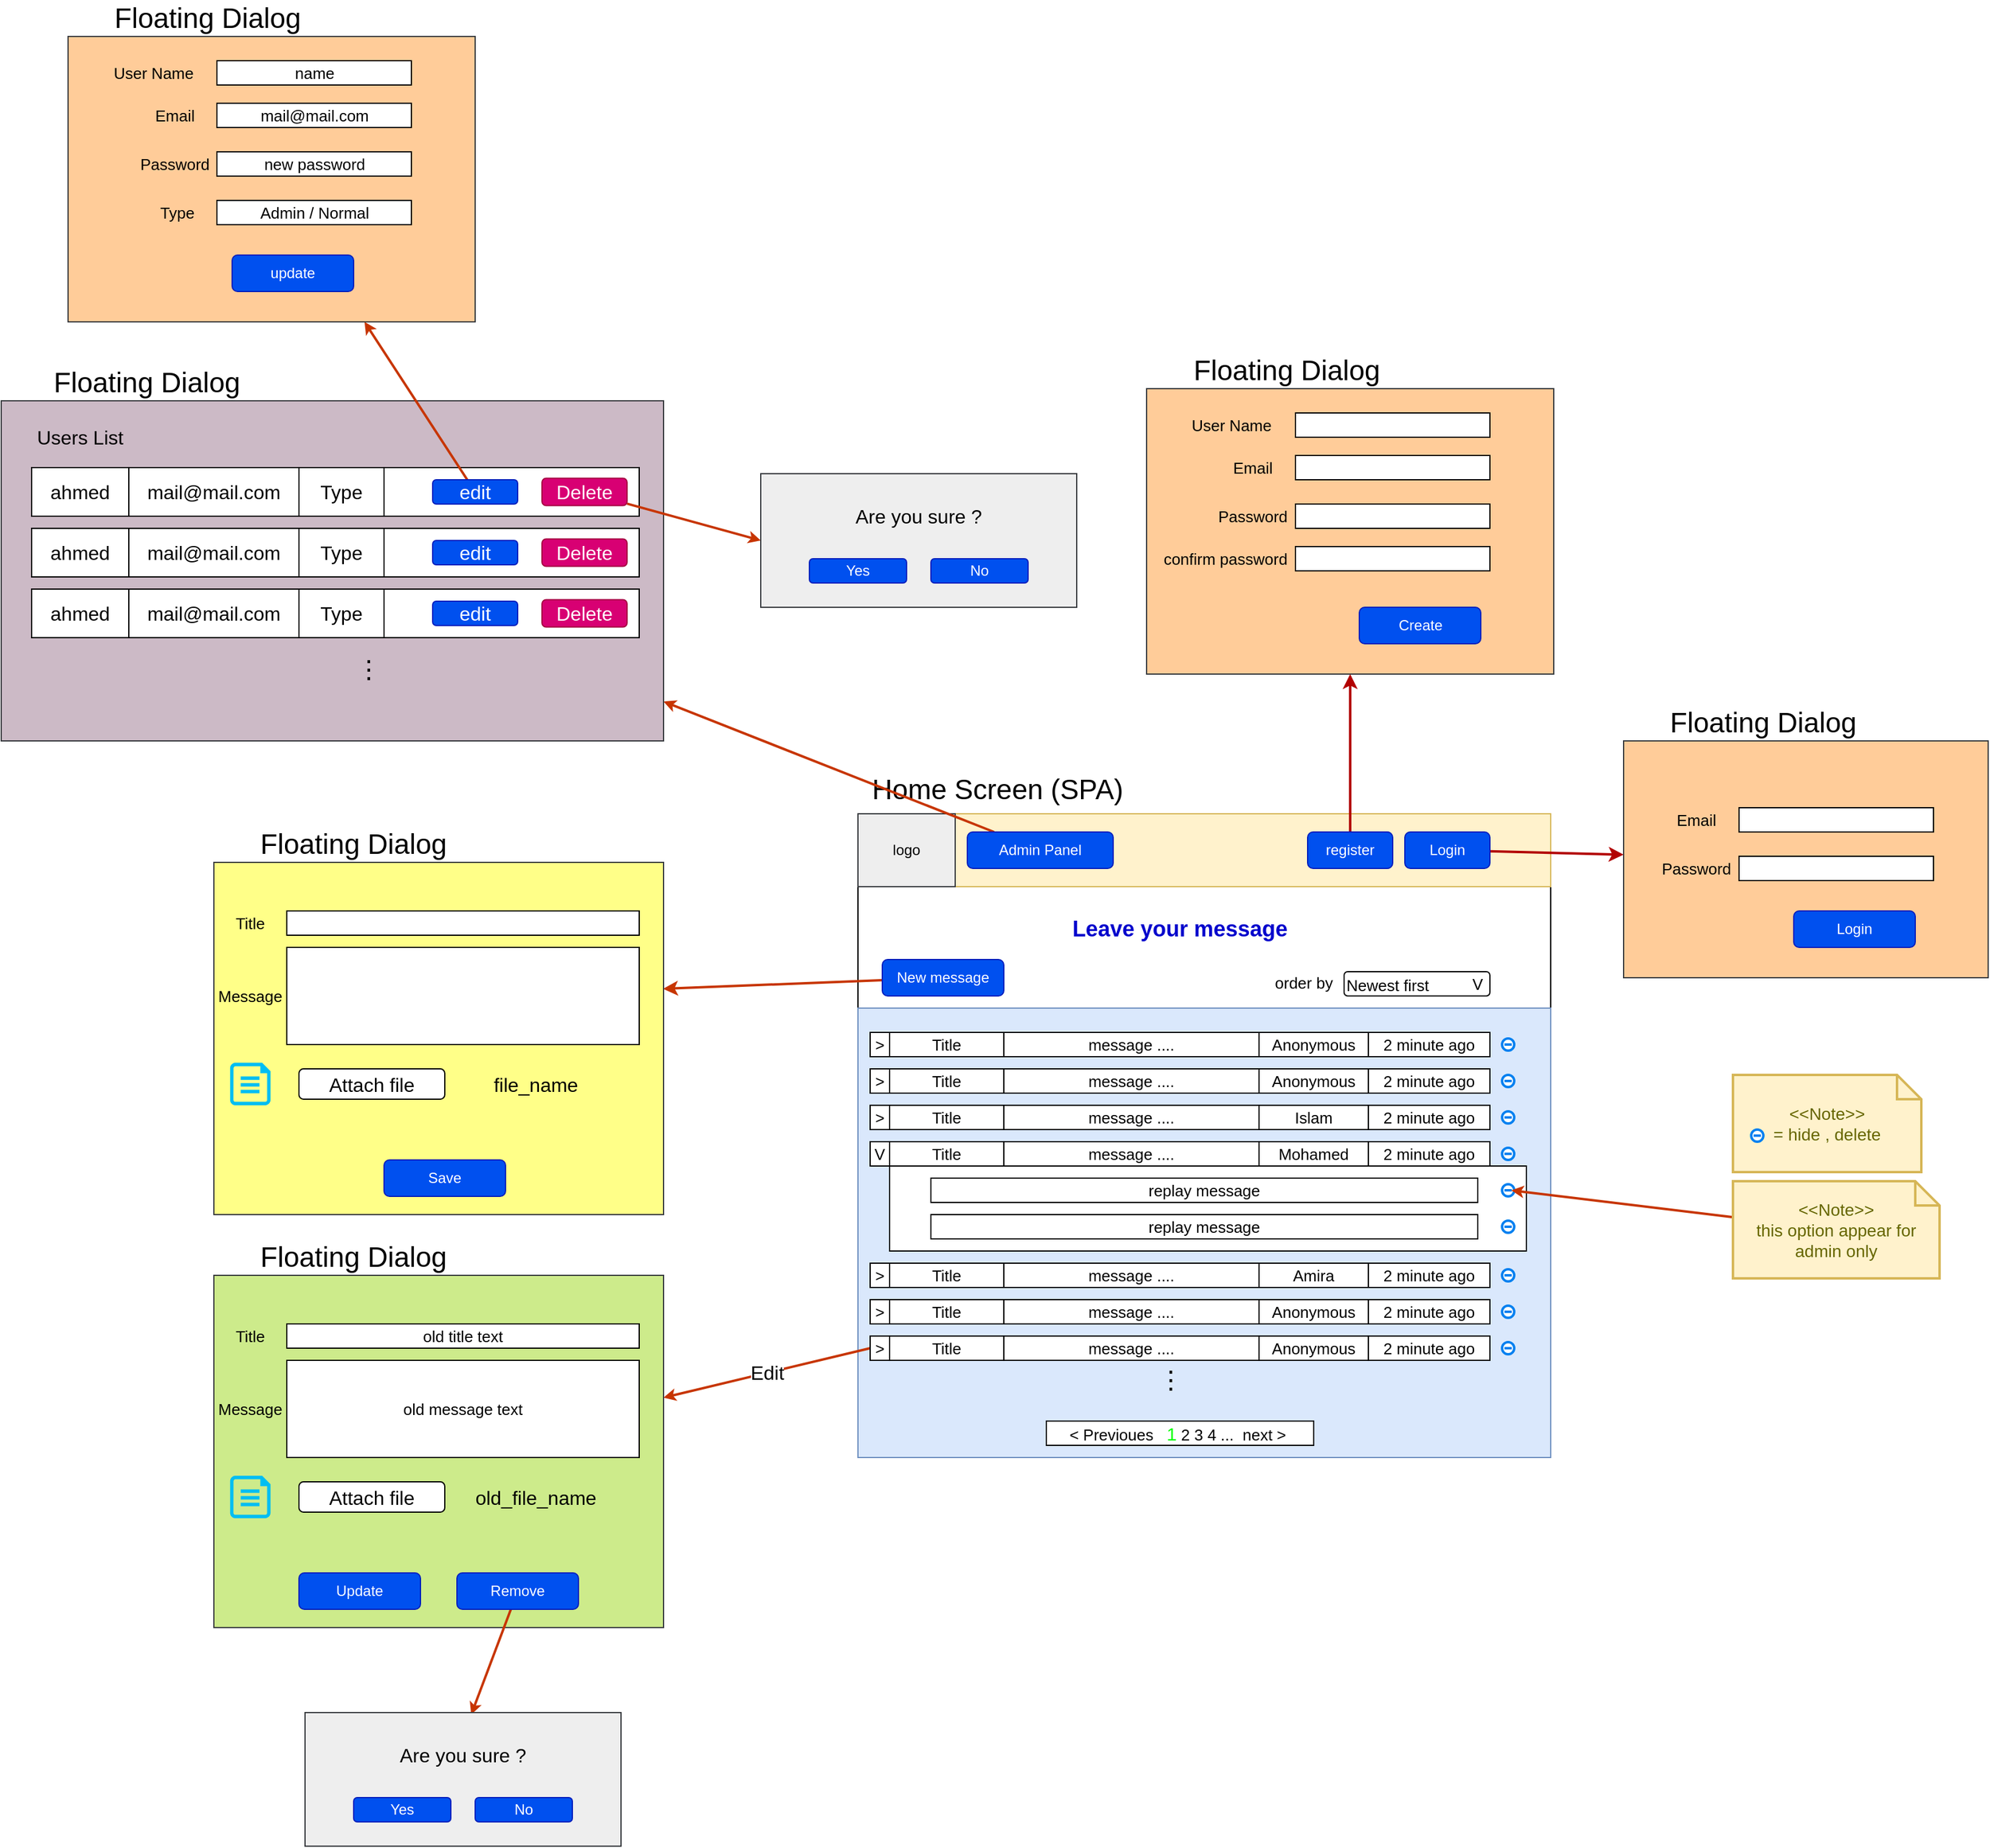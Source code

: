 <mxfile version="20.6.1" type="device" pages="4"><diagram id="b-h6876Ljf-ogxFJZLJw" name="Page-1"><mxGraphModel dx="1544" dy="1559" grid="1" gridSize="10" guides="1" tooltips="1" connect="1" arrows="1" fold="1" page="1" pageScale="1" pageWidth="850" pageHeight="1100" math="0" shadow="0"><root><mxCell id="0"/><mxCell id="1" parent="0"/><mxCell id="ph8YyOLaujVnZnsqiCzu-1" value="" style="rounded=0;whiteSpace=wrap;html=1;" parent="1" vertex="1"><mxGeometry x="120" y="180" width="570" height="530" as="geometry"/></mxCell><mxCell id="ph8YyOLaujVnZnsqiCzu-2" value="" style="rounded=0;whiteSpace=wrap;html=1;fillColor=#fff2cc;strokeColor=#d6b656;" parent="1" vertex="1"><mxGeometry x="120" y="180" width="570" height="60" as="geometry"/></mxCell><mxCell id="ph8YyOLaujVnZnsqiCzu-94" style="edgeStyle=none;rounded=0;orthogonalLoop=1;jettySize=auto;html=1;entryX=0.5;entryY=1;entryDx=0;entryDy=0;fontSize=23;fontColor=#000000;strokeWidth=2;fillColor=#e51400;strokeColor=#B20000;" parent="1" source="ph8YyOLaujVnZnsqiCzu-3" target="ph8YyOLaujVnZnsqiCzu-88" edge="1"><mxGeometry relative="1" as="geometry"/></mxCell><mxCell id="ph8YyOLaujVnZnsqiCzu-3" value="register" style="rounded=1;whiteSpace=wrap;html=1;fillColor=#0050ef;fontColor=#ffffff;strokeColor=#001DBC;" parent="1" vertex="1"><mxGeometry x="490" y="195" width="70" height="30" as="geometry"/></mxCell><mxCell id="ph8YyOLaujVnZnsqiCzu-87" style="edgeStyle=none;rounded=0;orthogonalLoop=1;jettySize=auto;html=1;fontSize=23;fontColor=#000000;strokeWidth=2;fillColor=#e51400;strokeColor=#B20000;" parent="1" source="ph8YyOLaujVnZnsqiCzu-4" target="ph8YyOLaujVnZnsqiCzu-79" edge="1"><mxGeometry relative="1" as="geometry"><mxPoint x="750" y="228" as="targetPoint"/></mxGeometry></mxCell><mxCell id="ph8YyOLaujVnZnsqiCzu-4" value="Login" style="rounded=1;whiteSpace=wrap;html=1;fillColor=#0050ef;fontColor=#ffffff;strokeColor=#001DBC;" parent="1" vertex="1"><mxGeometry x="570" y="195" width="70" height="30" as="geometry"/></mxCell><mxCell id="ph8YyOLaujVnZnsqiCzu-6" value="logo" style="rounded=0;whiteSpace=wrap;html=1;fillColor=#eeeeee;strokeColor=#36393d;" parent="1" vertex="1"><mxGeometry x="120" y="180" width="80" height="60" as="geometry"/></mxCell><mxCell id="ph8YyOLaujVnZnsqiCzu-8" value="" style="rounded=0;whiteSpace=wrap;html=1;fillColor=#dae8fc;strokeColor=#6c8ebf;" parent="1" vertex="1"><mxGeometry x="120" y="340" width="570" height="370" as="geometry"/></mxCell><mxCell id="ph8YyOLaujVnZnsqiCzu-68" style="rounded=0;orthogonalLoop=1;jettySize=auto;html=1;fontSize=13;fontColor=#000000;entryX=0.999;entryY=0.359;entryDx=0;entryDy=0;entryPerimeter=0;strokeWidth=2;fillColor=#fa6800;strokeColor=#C73500;" parent="1" source="ph8YyOLaujVnZnsqiCzu-9" target="ph8YyOLaujVnZnsqiCzu-61" edge="1"><mxGeometry relative="1" as="geometry"/></mxCell><mxCell id="ph8YyOLaujVnZnsqiCzu-9" value="New message" style="rounded=1;whiteSpace=wrap;html=1;fillColor=#0050ef;strokeColor=#001DBC;fontColor=#ffffff;" parent="1" vertex="1"><mxGeometry x="140" y="300" width="100" height="30" as="geometry"/></mxCell><mxCell id="ph8YyOLaujVnZnsqiCzu-10" value="&lt;span style=&quot;font-weight: 700;&quot;&gt;Leave your message&lt;/span&gt;" style="text;html=1;strokeColor=none;fillColor=none;align=center;verticalAlign=middle;whiteSpace=wrap;rounded=0;fontSize=18;fontColor=#0000CC;" parent="1" vertex="1"><mxGeometry x="250" y="260" width="270" height="30" as="geometry"/></mxCell><mxCell id="ph8YyOLaujVnZnsqiCzu-11" value="&lt;font style=&quot;font-size: 13px;&quot; color=&quot;#000000&quot;&gt;Newest first&lt;/font&gt;" style="rounded=1;whiteSpace=wrap;html=1;fontSize=18;fontColor=#0000CC;align=left;" parent="1" vertex="1"><mxGeometry x="520" y="310" width="120" height="20" as="geometry"/></mxCell><mxCell id="ph8YyOLaujVnZnsqiCzu-12" value="V" style="text;html=1;strokeColor=none;fillColor=none;align=center;verticalAlign=middle;whiteSpace=wrap;rounded=0;fontSize=13;fontColor=#000000;" parent="1" vertex="1"><mxGeometry x="620" y="310" width="20" height="20" as="geometry"/></mxCell><mxCell id="ph8YyOLaujVnZnsqiCzu-13" value="order by" style="text;html=1;strokeColor=none;fillColor=none;align=center;verticalAlign=middle;whiteSpace=wrap;rounded=0;fontSize=13;fontColor=#000000;" parent="1" vertex="1"><mxGeometry x="457" y="311" width="60" height="15" as="geometry"/></mxCell><mxCell id="ph8YyOLaujVnZnsqiCzu-14" value="" style="rounded=0;whiteSpace=wrap;html=1;fontSize=13;fontColor=#000000;" parent="1" vertex="1"><mxGeometry x="130" y="360" width="510" height="20" as="geometry"/></mxCell><mxCell id="ph8YyOLaujVnZnsqiCzu-16" value="Title" style="rounded=0;whiteSpace=wrap;html=1;fontSize=13;fontColor=#000000;" parent="1" vertex="1"><mxGeometry x="146" y="360" width="94" height="20" as="geometry"/></mxCell><mxCell id="ph8YyOLaujVnZnsqiCzu-17" value="message ...." style="rounded=0;whiteSpace=wrap;html=1;fontSize=13;fontColor=#000000;" parent="1" vertex="1"><mxGeometry x="240" y="360" width="210" height="20" as="geometry"/></mxCell><mxCell id="ph8YyOLaujVnZnsqiCzu-18" value="2 minute ago" style="rounded=0;whiteSpace=wrap;html=1;fontSize=13;fontColor=#000000;" parent="1" vertex="1"><mxGeometry x="540" y="360" width="100" height="20" as="geometry"/></mxCell><mxCell id="ph8YyOLaujVnZnsqiCzu-23" value="&amp;gt;" style="rounded=0;whiteSpace=wrap;html=1;fontSize=13;fontColor=#000000;" parent="1" vertex="1"><mxGeometry x="130" y="360" width="16" height="20" as="geometry"/></mxCell><mxCell id="ph8YyOLaujVnZnsqiCzu-24" value="" style="rounded=0;whiteSpace=wrap;html=1;fontSize=13;fontColor=#000000;" parent="1" vertex="1"><mxGeometry x="130" y="390" width="510" height="20" as="geometry"/></mxCell><mxCell id="ph8YyOLaujVnZnsqiCzu-25" value="Title" style="rounded=0;whiteSpace=wrap;html=1;fontSize=13;fontColor=#000000;" parent="1" vertex="1"><mxGeometry x="146" y="390" width="94" height="20" as="geometry"/></mxCell><mxCell id="ph8YyOLaujVnZnsqiCzu-26" value="message ...." style="rounded=0;whiteSpace=wrap;html=1;fontSize=13;fontColor=#000000;" parent="1" vertex="1"><mxGeometry x="240" y="390" width="210" height="20" as="geometry"/></mxCell><mxCell id="ph8YyOLaujVnZnsqiCzu-27" value="2 minute ago" style="rounded=0;whiteSpace=wrap;html=1;fontSize=13;fontColor=#000000;" parent="1" vertex="1"><mxGeometry x="540" y="390" width="100" height="20" as="geometry"/></mxCell><mxCell id="ph8YyOLaujVnZnsqiCzu-28" value="&amp;gt;" style="rounded=0;whiteSpace=wrap;html=1;fontSize=13;fontColor=#000000;" parent="1" vertex="1"><mxGeometry x="130" y="390" width="16" height="20" as="geometry"/></mxCell><mxCell id="ph8YyOLaujVnZnsqiCzu-29" value="" style="rounded=0;whiteSpace=wrap;html=1;fontSize=13;fontColor=#000000;" parent="1" vertex="1"><mxGeometry x="130" y="420" width="510" height="20" as="geometry"/></mxCell><mxCell id="ph8YyOLaujVnZnsqiCzu-30" value="Title" style="rounded=0;whiteSpace=wrap;html=1;fontSize=13;fontColor=#000000;" parent="1" vertex="1"><mxGeometry x="146" y="420" width="94" height="20" as="geometry"/></mxCell><mxCell id="ph8YyOLaujVnZnsqiCzu-31" value="message ...." style="rounded=0;whiteSpace=wrap;html=1;fontSize=13;fontColor=#000000;" parent="1" vertex="1"><mxGeometry x="240" y="420" width="210" height="20" as="geometry"/></mxCell><mxCell id="ph8YyOLaujVnZnsqiCzu-32" value="2 minute ago" style="rounded=0;whiteSpace=wrap;html=1;fontSize=13;fontColor=#000000;" parent="1" vertex="1"><mxGeometry x="540" y="420" width="100" height="20" as="geometry"/></mxCell><mxCell id="ph8YyOLaujVnZnsqiCzu-33" value="&amp;gt;" style="rounded=0;whiteSpace=wrap;html=1;fontSize=13;fontColor=#000000;" parent="1" vertex="1"><mxGeometry x="130" y="420" width="16" height="20" as="geometry"/></mxCell><mxCell id="ph8YyOLaujVnZnsqiCzu-34" value="" style="rounded=0;whiteSpace=wrap;html=1;fontSize=13;fontColor=#000000;" parent="1" vertex="1"><mxGeometry x="130" y="450" width="510" height="20" as="geometry"/></mxCell><mxCell id="ph8YyOLaujVnZnsqiCzu-35" value="Title" style="rounded=0;whiteSpace=wrap;html=1;fontSize=13;fontColor=#000000;" parent="1" vertex="1"><mxGeometry x="146" y="450" width="94" height="20" as="geometry"/></mxCell><mxCell id="ph8YyOLaujVnZnsqiCzu-36" value="message ...." style="rounded=0;whiteSpace=wrap;html=1;fontSize=13;fontColor=#000000;" parent="1" vertex="1"><mxGeometry x="240" y="450" width="210" height="20" as="geometry"/></mxCell><mxCell id="ph8YyOLaujVnZnsqiCzu-37" value="2 minute ago" style="rounded=0;whiteSpace=wrap;html=1;fontSize=13;fontColor=#000000;" parent="1" vertex="1"><mxGeometry x="540" y="450" width="100" height="20" as="geometry"/></mxCell><mxCell id="ph8YyOLaujVnZnsqiCzu-38" value="V" style="rounded=0;whiteSpace=wrap;html=1;fontSize=13;fontColor=#000000;" parent="1" vertex="1"><mxGeometry x="130" y="450" width="16" height="20" as="geometry"/></mxCell><mxCell id="ph8YyOLaujVnZnsqiCzu-39" value="" style="rounded=0;whiteSpace=wrap;html=1;fontSize=13;fontColor=#000000;" parent="1" vertex="1"><mxGeometry x="146" y="470" width="524" height="70" as="geometry"/></mxCell><mxCell id="ph8YyOLaujVnZnsqiCzu-40" value="replay message" style="rounded=0;whiteSpace=wrap;html=1;fontSize=13;fontColor=#000000;" parent="1" vertex="1"><mxGeometry x="180" y="480" width="450" height="20" as="geometry"/></mxCell><mxCell id="ph8YyOLaujVnZnsqiCzu-41" value="" style="rounded=0;whiteSpace=wrap;html=1;fontSize=13;fontColor=#000000;" parent="1" vertex="1"><mxGeometry x="130" y="550" width="510" height="20" as="geometry"/></mxCell><mxCell id="ph8YyOLaujVnZnsqiCzu-42" value="Title" style="rounded=0;whiteSpace=wrap;html=1;fontSize=13;fontColor=#000000;" parent="1" vertex="1"><mxGeometry x="146" y="550" width="94" height="20" as="geometry"/></mxCell><mxCell id="ph8YyOLaujVnZnsqiCzu-43" value="message ...." style="rounded=0;whiteSpace=wrap;html=1;fontSize=13;fontColor=#000000;" parent="1" vertex="1"><mxGeometry x="240" y="550" width="210" height="20" as="geometry"/></mxCell><mxCell id="ph8YyOLaujVnZnsqiCzu-44" value="2 minute ago" style="rounded=0;whiteSpace=wrap;html=1;fontSize=13;fontColor=#000000;" parent="1" vertex="1"><mxGeometry x="540" y="550" width="100" height="20" as="geometry"/></mxCell><mxCell id="ph8YyOLaujVnZnsqiCzu-45" value="&amp;gt;" style="rounded=0;whiteSpace=wrap;html=1;fontSize=13;fontColor=#000000;" parent="1" vertex="1"><mxGeometry x="130" y="550" width="16" height="20" as="geometry"/></mxCell><mxCell id="ph8YyOLaujVnZnsqiCzu-46" value="" style="rounded=0;whiteSpace=wrap;html=1;fontSize=13;fontColor=#000000;" parent="1" vertex="1"><mxGeometry x="130" y="580" width="510" height="20" as="geometry"/></mxCell><mxCell id="ph8YyOLaujVnZnsqiCzu-47" value="Title" style="rounded=0;whiteSpace=wrap;html=1;fontSize=13;fontColor=#000000;" parent="1" vertex="1"><mxGeometry x="146" y="580" width="94" height="20" as="geometry"/></mxCell><mxCell id="ph8YyOLaujVnZnsqiCzu-48" value="message ...." style="rounded=0;whiteSpace=wrap;html=1;fontSize=13;fontColor=#000000;" parent="1" vertex="1"><mxGeometry x="240" y="580" width="210" height="20" as="geometry"/></mxCell><mxCell id="ph8YyOLaujVnZnsqiCzu-49" value="2 minute ago" style="rounded=0;whiteSpace=wrap;html=1;fontSize=13;fontColor=#000000;" parent="1" vertex="1"><mxGeometry x="540" y="580" width="100" height="20" as="geometry"/></mxCell><mxCell id="ph8YyOLaujVnZnsqiCzu-50" value="&amp;gt;" style="rounded=0;whiteSpace=wrap;html=1;fontSize=13;fontColor=#000000;" parent="1" vertex="1"><mxGeometry x="130" y="580" width="16" height="20" as="geometry"/></mxCell><mxCell id="ph8YyOLaujVnZnsqiCzu-150" value="Edit" style="rounded=0;orthogonalLoop=1;jettySize=auto;html=1;fontSize=16;fontColor=#000000;startSize=4;endSize=4;exitX=0;exitY=0.5;exitDx=0;exitDy=0;strokeWidth=2;fillColor=#fa6800;strokeColor=#C73500;" parent="1" source="ph8YyOLaujVnZnsqiCzu-55" target="ph8YyOLaujVnZnsqiCzu-139" edge="1"><mxGeometry relative="1" as="geometry"/></mxCell><mxCell id="ph8YyOLaujVnZnsqiCzu-51" value="" style="rounded=0;whiteSpace=wrap;html=1;fontSize=13;fontColor=#000000;" parent="1" vertex="1"><mxGeometry x="130" y="610" width="510" height="20" as="geometry"/></mxCell><mxCell id="ph8YyOLaujVnZnsqiCzu-52" value="Title" style="rounded=0;whiteSpace=wrap;html=1;fontSize=13;fontColor=#000000;" parent="1" vertex="1"><mxGeometry x="146" y="610" width="94" height="20" as="geometry"/></mxCell><mxCell id="ph8YyOLaujVnZnsqiCzu-53" value="message ...." style="rounded=0;whiteSpace=wrap;html=1;fontSize=13;fontColor=#000000;" parent="1" vertex="1"><mxGeometry x="240" y="610" width="210" height="20" as="geometry"/></mxCell><mxCell id="ph8YyOLaujVnZnsqiCzu-54" value="2 minute ago" style="rounded=0;whiteSpace=wrap;html=1;fontSize=13;fontColor=#000000;" parent="1" vertex="1"><mxGeometry x="540" y="610" width="100" height="20" as="geometry"/></mxCell><mxCell id="ph8YyOLaujVnZnsqiCzu-55" value="&amp;gt;" style="rounded=0;whiteSpace=wrap;html=1;fontSize=13;fontColor=#000000;" parent="1" vertex="1"><mxGeometry x="130" y="610" width="16" height="20" as="geometry"/></mxCell><mxCell id="ph8YyOLaujVnZnsqiCzu-57" value="&amp;lt; Previoues&amp;nbsp; &amp;nbsp;&lt;font color=&quot;#00ff00&quot; style=&quot;font-size: 15px;&quot;&gt;1&lt;/font&gt; 2 3 4 ...&amp;nbsp; next &amp;gt;&amp;nbsp;" style="rounded=0;whiteSpace=wrap;html=1;fontSize=13;fontColor=#000000;" parent="1" vertex="1"><mxGeometry x="275" y="680" width="220" height="20" as="geometry"/></mxCell><mxCell id="ph8YyOLaujVnZnsqiCzu-59" value="replay message" style="rounded=0;whiteSpace=wrap;html=1;fontSize=13;fontColor=#000000;" parent="1" vertex="1"><mxGeometry x="180" y="510" width="450" height="20" as="geometry"/></mxCell><mxCell id="ph8YyOLaujVnZnsqiCzu-61" value="" style="rounded=0;whiteSpace=wrap;html=1;fontSize=13;fillColor=#ffff88;strokeColor=#36393d;" parent="1" vertex="1"><mxGeometry x="-410" y="220" width="370" height="290" as="geometry"/></mxCell><mxCell id="ph8YyOLaujVnZnsqiCzu-63" value="" style="rounded=0;whiteSpace=wrap;html=1;fontSize=13;fontColor=#000000;" parent="1" vertex="1"><mxGeometry x="-350" y="260" width="290" height="20" as="geometry"/></mxCell><mxCell id="ph8YyOLaujVnZnsqiCzu-64" value="Title" style="text;html=1;strokeColor=none;fillColor=none;align=center;verticalAlign=middle;whiteSpace=wrap;rounded=0;fontSize=13;fontColor=#000000;" parent="1" vertex="1"><mxGeometry x="-410" y="265" width="60" height="10" as="geometry"/></mxCell><mxCell id="ph8YyOLaujVnZnsqiCzu-65" value="" style="rounded=0;whiteSpace=wrap;html=1;fontSize=13;fontColor=#000000;" parent="1" vertex="1"><mxGeometry x="-350" y="290" width="290" height="80" as="geometry"/></mxCell><mxCell id="ph8YyOLaujVnZnsqiCzu-66" value="Message" style="text;html=1;strokeColor=none;fillColor=none;align=center;verticalAlign=middle;whiteSpace=wrap;rounded=0;fontSize=13;fontColor=#000000;" parent="1" vertex="1"><mxGeometry x="-410" y="325" width="60" height="10" as="geometry"/></mxCell><mxCell id="ph8YyOLaujVnZnsqiCzu-67" value="Save" style="rounded=1;whiteSpace=wrap;html=1;fillColor=#0050ef;strokeColor=#001DBC;fontColor=#ffffff;" parent="1" vertex="1"><mxGeometry x="-270" y="465" width="100" height="30" as="geometry"/></mxCell><mxCell id="ph8YyOLaujVnZnsqiCzu-70" value="Anonymous" style="rounded=0;whiteSpace=wrap;html=1;fontSize=13;fontColor=#000000;" parent="1" vertex="1"><mxGeometry x="450" y="360" width="90" height="20" as="geometry"/></mxCell><mxCell id="ph8YyOLaujVnZnsqiCzu-71" value="Anonymous" style="rounded=0;whiteSpace=wrap;html=1;fontSize=13;fontColor=#000000;" parent="1" vertex="1"><mxGeometry x="450" y="390" width="90" height="20" as="geometry"/></mxCell><mxCell id="ph8YyOLaujVnZnsqiCzu-72" value="Islam" style="rounded=0;whiteSpace=wrap;html=1;fontSize=13;fontColor=#000000;" parent="1" vertex="1"><mxGeometry x="450" y="420" width="90" height="20" as="geometry"/></mxCell><mxCell id="ph8YyOLaujVnZnsqiCzu-73" value="Mohamed" style="rounded=0;whiteSpace=wrap;html=1;fontSize=13;fontColor=#000000;" parent="1" vertex="1"><mxGeometry x="450" y="450" width="90" height="20" as="geometry"/></mxCell><mxCell id="ph8YyOLaujVnZnsqiCzu-74" value="Amira" style="rounded=0;whiteSpace=wrap;html=1;fontSize=13;fontColor=#000000;" parent="1" vertex="1"><mxGeometry x="450" y="550" width="90" height="20" as="geometry"/></mxCell><mxCell id="ph8YyOLaujVnZnsqiCzu-76" value="Anonymous" style="rounded=0;whiteSpace=wrap;html=1;fontSize=13;fontColor=#000000;" parent="1" vertex="1"><mxGeometry x="450" y="580" width="90" height="20" as="geometry"/></mxCell><mxCell id="ph8YyOLaujVnZnsqiCzu-77" value="Anonymous" style="rounded=0;whiteSpace=wrap;html=1;fontSize=13;fontColor=#000000;" parent="1" vertex="1"><mxGeometry x="450" y="610" width="90" height="20" as="geometry"/></mxCell><mxCell id="ph8YyOLaujVnZnsqiCzu-78" value="&lt;p style=&quot;line-height: 30%;&quot;&gt;.&lt;br&gt;.&lt;br&gt;.&lt;br&gt;&lt;/p&gt;" style="text;html=1;strokeColor=none;fillColor=none;align=center;verticalAlign=middle;whiteSpace=wrap;rounded=0;fontSize=23;fontColor=#000000;" parent="1" vertex="1"><mxGeometry x="365" y="620" width="25" height="40" as="geometry"/></mxCell><mxCell id="ph8YyOLaujVnZnsqiCzu-79" value="" style="rounded=0;whiteSpace=wrap;html=1;fontSize=13;fillColor=#ffcc99;strokeColor=#36393d;" parent="1" vertex="1"><mxGeometry x="750" y="120" width="300" height="195" as="geometry"/></mxCell><mxCell id="ph8YyOLaujVnZnsqiCzu-80" value="" style="rounded=0;whiteSpace=wrap;html=1;fontSize=13;fontColor=#000000;" parent="1" vertex="1"><mxGeometry x="845" y="175" width="160" height="20" as="geometry"/></mxCell><mxCell id="ph8YyOLaujVnZnsqiCzu-81" value="Email" style="text;html=1;strokeColor=none;fillColor=none;align=center;verticalAlign=middle;whiteSpace=wrap;rounded=0;fontSize=13;fontColor=#000000;" parent="1" vertex="1"><mxGeometry x="780" y="180" width="60" height="10" as="geometry"/></mxCell><mxCell id="ph8YyOLaujVnZnsqiCzu-84" value="Login" style="rounded=1;whiteSpace=wrap;html=1;fillColor=#0050ef;strokeColor=#001DBC;fontColor=#ffffff;" parent="1" vertex="1"><mxGeometry x="890" y="260" width="100" height="30" as="geometry"/></mxCell><mxCell id="ph8YyOLaujVnZnsqiCzu-85" value="" style="rounded=0;whiteSpace=wrap;html=1;fontSize=13;fontColor=#000000;" parent="1" vertex="1"><mxGeometry x="845" y="215" width="160" height="20" as="geometry"/></mxCell><mxCell id="ph8YyOLaujVnZnsqiCzu-86" value="Password" style="text;html=1;strokeColor=none;fillColor=none;align=center;verticalAlign=middle;whiteSpace=wrap;rounded=0;fontSize=13;fontColor=#000000;" parent="1" vertex="1"><mxGeometry x="780" y="220" width="60" height="10" as="geometry"/></mxCell><mxCell id="ph8YyOLaujVnZnsqiCzu-88" value="" style="rounded=0;whiteSpace=wrap;html=1;fontSize=13;fillColor=#ffcc99;strokeColor=#36393d;" parent="1" vertex="1"><mxGeometry x="357.5" y="-170" width="335" height="235" as="geometry"/></mxCell><mxCell id="ph8YyOLaujVnZnsqiCzu-89" value="" style="rounded=0;whiteSpace=wrap;html=1;fontSize=13;fontColor=#000000;" parent="1" vertex="1"><mxGeometry x="480" y="-115" width="160" height="20" as="geometry"/></mxCell><mxCell id="ph8YyOLaujVnZnsqiCzu-90" value="Email" style="text;html=1;strokeColor=none;fillColor=none;align=center;verticalAlign=middle;whiteSpace=wrap;rounded=0;fontSize=13;fontColor=#000000;" parent="1" vertex="1"><mxGeometry x="415" y="-110" width="60" height="10" as="geometry"/></mxCell><mxCell id="ph8YyOLaujVnZnsqiCzu-91" value="Create" style="rounded=1;whiteSpace=wrap;html=1;fillColor=#0050ef;strokeColor=#001DBC;fontColor=#ffffff;" parent="1" vertex="1"><mxGeometry x="532.5" y="10" width="100" height="30" as="geometry"/></mxCell><mxCell id="ph8YyOLaujVnZnsqiCzu-92" value="" style="rounded=0;whiteSpace=wrap;html=1;fontSize=13;fontColor=#000000;" parent="1" vertex="1"><mxGeometry x="480" y="-75" width="160" height="20" as="geometry"/></mxCell><mxCell id="ph8YyOLaujVnZnsqiCzu-93" value="Password" style="text;html=1;strokeColor=none;fillColor=none;align=center;verticalAlign=middle;whiteSpace=wrap;rounded=0;fontSize=13;fontColor=#000000;" parent="1" vertex="1"><mxGeometry x="415" y="-70" width="60" height="10" as="geometry"/></mxCell><mxCell id="ph8YyOLaujVnZnsqiCzu-95" value="" style="rounded=0;whiteSpace=wrap;html=1;fontSize=13;fontColor=#000000;" parent="1" vertex="1"><mxGeometry x="480" y="-150" width="160" height="20" as="geometry"/></mxCell><mxCell id="ph8YyOLaujVnZnsqiCzu-96" value="User Name" style="text;html=1;strokeColor=none;fillColor=none;align=center;verticalAlign=middle;whiteSpace=wrap;rounded=0;fontSize=13;fontColor=#000000;" parent="1" vertex="1"><mxGeometry x="380" y="-145" width="95" height="10" as="geometry"/></mxCell><mxCell id="ph8YyOLaujVnZnsqiCzu-99" value="" style="rounded=0;whiteSpace=wrap;html=1;fontSize=13;fontColor=#000000;" parent="1" vertex="1"><mxGeometry x="480" y="-40" width="160" height="20" as="geometry"/></mxCell><mxCell id="ph8YyOLaujVnZnsqiCzu-100" value="confirm password" style="text;html=1;strokeColor=none;fillColor=none;align=center;verticalAlign=middle;whiteSpace=wrap;rounded=0;fontSize=13;fontColor=#000000;" parent="1" vertex="1"><mxGeometry x="370" y="-35" width="105" height="10" as="geometry"/></mxCell><mxCell id="ph8YyOLaujVnZnsqiCzu-101" value="Home Screen (SPA)" style="text;html=1;strokeColor=none;fillColor=none;align=center;verticalAlign=middle;whiteSpace=wrap;rounded=0;fontSize=23;fontColor=#000000;" parent="1" vertex="1"><mxGeometry x="120" y="145" width="230" height="30" as="geometry"/></mxCell><mxCell id="ph8YyOLaujVnZnsqiCzu-102" value="Floating Dialog" style="text;html=1;strokeColor=none;fillColor=none;align=center;verticalAlign=middle;whiteSpace=wrap;rounded=0;fontSize=23;fontColor=#000000;" parent="1" vertex="1"><mxGeometry x="-410" y="190" width="230" height="30" as="geometry"/></mxCell><mxCell id="ph8YyOLaujVnZnsqiCzu-103" value="Floating Dialog" style="text;html=1;strokeColor=none;fillColor=none;align=center;verticalAlign=middle;whiteSpace=wrap;rounded=0;fontSize=23;fontColor=#000000;" parent="1" vertex="1"><mxGeometry x="357.5" y="-200" width="230" height="30" as="geometry"/></mxCell><mxCell id="ph8YyOLaujVnZnsqiCzu-104" value="Floating Dialog" style="text;html=1;strokeColor=none;fillColor=none;align=center;verticalAlign=middle;whiteSpace=wrap;rounded=0;fontSize=23;fontColor=#000000;" parent="1" vertex="1"><mxGeometry x="750" y="90" width="230" height="30" as="geometry"/></mxCell><mxCell id="ph8YyOLaujVnZnsqiCzu-105" value="" style="html=1;verticalLabelPosition=bottom;align=center;labelBackgroundColor=#ffffff;verticalAlign=top;strokeWidth=2;strokeColor=#0080F0;shadow=0;dashed=0;shape=mxgraph.ios7.icons.delete;fontSize=23;fontColor=#000000;" parent="1" vertex="1"><mxGeometry x="650" y="365" width="10" height="10" as="geometry"/></mxCell><mxCell id="ph8YyOLaujVnZnsqiCzu-106" value="" style="html=1;verticalLabelPosition=bottom;align=center;labelBackgroundColor=#ffffff;verticalAlign=top;strokeWidth=2;strokeColor=#0080F0;shadow=0;dashed=0;shape=mxgraph.ios7.icons.delete;fontSize=23;fontColor=#000000;" parent="1" vertex="1"><mxGeometry x="650" y="395" width="10" height="10" as="geometry"/></mxCell><mxCell id="ph8YyOLaujVnZnsqiCzu-107" value="" style="html=1;verticalLabelPosition=bottom;align=center;labelBackgroundColor=#ffffff;verticalAlign=top;strokeWidth=2;strokeColor=#0080F0;shadow=0;dashed=0;shape=mxgraph.ios7.icons.delete;fontSize=23;fontColor=#000000;" parent="1" vertex="1"><mxGeometry x="650" y="425" width="10" height="10" as="geometry"/></mxCell><mxCell id="ph8YyOLaujVnZnsqiCzu-108" value="" style="html=1;verticalLabelPosition=bottom;align=center;labelBackgroundColor=#ffffff;verticalAlign=top;strokeWidth=2;strokeColor=#0080F0;shadow=0;dashed=0;shape=mxgraph.ios7.icons.delete;fontSize=23;fontColor=#000000;" parent="1" vertex="1"><mxGeometry x="650" y="455" width="10" height="10" as="geometry"/></mxCell><mxCell id="ph8YyOLaujVnZnsqiCzu-109" value="" style="html=1;verticalLabelPosition=bottom;align=center;labelBackgroundColor=#ffffff;verticalAlign=top;strokeWidth=2;strokeColor=#0080F0;shadow=0;dashed=0;shape=mxgraph.ios7.icons.delete;fontSize=23;fontColor=#000000;" parent="1" vertex="1"><mxGeometry x="650" y="485" width="10" height="10" as="geometry"/></mxCell><mxCell id="ph8YyOLaujVnZnsqiCzu-110" value="" style="html=1;verticalLabelPosition=bottom;align=center;labelBackgroundColor=#ffffff;verticalAlign=top;strokeWidth=2;strokeColor=#0080F0;shadow=0;dashed=0;shape=mxgraph.ios7.icons.delete;fontSize=23;fontColor=#000000;" parent="1" vertex="1"><mxGeometry x="650" y="515" width="10" height="10" as="geometry"/></mxCell><mxCell id="ph8YyOLaujVnZnsqiCzu-111" value="" style="html=1;verticalLabelPosition=bottom;align=center;labelBackgroundColor=#ffffff;verticalAlign=top;strokeWidth=2;strokeColor=#0080F0;shadow=0;dashed=0;shape=mxgraph.ios7.icons.delete;fontSize=23;fontColor=#000000;" parent="1" vertex="1"><mxGeometry x="650" y="555" width="10" height="10" as="geometry"/></mxCell><mxCell id="ph8YyOLaujVnZnsqiCzu-112" value="" style="html=1;verticalLabelPosition=bottom;align=center;labelBackgroundColor=#ffffff;verticalAlign=top;strokeWidth=2;strokeColor=#0080F0;shadow=0;dashed=0;shape=mxgraph.ios7.icons.delete;fontSize=23;fontColor=#000000;" parent="1" vertex="1"><mxGeometry x="650" y="585" width="10" height="10" as="geometry"/></mxCell><mxCell id="ph8YyOLaujVnZnsqiCzu-113" value="" style="html=1;verticalLabelPosition=bottom;align=center;labelBackgroundColor=#ffffff;verticalAlign=top;strokeWidth=2;strokeColor=#0080F0;shadow=0;dashed=0;shape=mxgraph.ios7.icons.delete;fontSize=23;fontColor=#000000;" parent="1" vertex="1"><mxGeometry x="650" y="615" width="10" height="10" as="geometry"/></mxCell><mxCell id="ph8YyOLaujVnZnsqiCzu-122" style="rounded=0;orthogonalLoop=1;jettySize=auto;html=1;entryX=0.76;entryY=0.504;entryDx=0;entryDy=0;entryPerimeter=0;fontSize=23;fontColor=#000000;startSize=4;endSize=4;strokeWidth=2;fillColor=#fa6800;strokeColor=#C73500;" parent="1" source="ph8YyOLaujVnZnsqiCzu-114" target="ph8YyOLaujVnZnsqiCzu-109" edge="1"><mxGeometry relative="1" as="geometry"/></mxCell><mxCell id="ph8YyOLaujVnZnsqiCzu-114" value="&amp;lt;&amp;lt;Note&amp;gt;&amp;gt;&lt;br&gt;this option appear for admin only" style="shape=note;strokeWidth=2;fontSize=14;size=20;whiteSpace=wrap;html=1;fillColor=#fff2cc;strokeColor=#d6b656;fontColor=#666600;" parent="1" vertex="1"><mxGeometry x="840" y="482.5" width="170" height="80" as="geometry"/></mxCell><mxCell id="ph8YyOLaujVnZnsqiCzu-116" value="&amp;lt;&amp;lt;Note&amp;gt;&amp;gt;&lt;br&gt;&amp;nbsp;= hide , delete&amp;nbsp;" style="shape=note;strokeWidth=2;fontSize=14;size=20;whiteSpace=wrap;html=1;fillColor=#fff2cc;strokeColor=#d6b656;fontColor=#666600;" parent="1" vertex="1"><mxGeometry x="840" y="395" width="155" height="80" as="geometry"/></mxCell><mxCell id="ph8YyOLaujVnZnsqiCzu-117" value="" style="html=1;verticalLabelPosition=bottom;align=center;labelBackgroundColor=#ffffff;verticalAlign=top;strokeWidth=2;strokeColor=#0080F0;shadow=0;dashed=0;shape=mxgraph.ios7.icons.delete;fontSize=23;fontColor=#000000;" parent="1" vertex="1"><mxGeometry x="855" y="440" width="10" height="10" as="geometry"/></mxCell><mxCell id="ph8YyOLaujVnZnsqiCzu-136" value="Attach file" style="rounded=1;whiteSpace=wrap;html=1;fontSize=16;fontColor=#000000;" parent="1" vertex="1"><mxGeometry x="-340" y="390" width="120" height="25" as="geometry"/></mxCell><mxCell id="ph8YyOLaujVnZnsqiCzu-137" value="" style="verticalLabelPosition=bottom;html=1;verticalAlign=top;align=center;strokeColor=none;fillColor=#00BEF2;shape=mxgraph.azure.cloud_services_configuration_file;pointerEvents=1;fontSize=16;fontColor=#000000;" parent="1" vertex="1"><mxGeometry x="-396.63" y="385" width="33.25" height="35" as="geometry"/></mxCell><mxCell id="ph8YyOLaujVnZnsqiCzu-138" value="file_name" style="text;html=1;strokeColor=none;fillColor=none;align=center;verticalAlign=middle;whiteSpace=wrap;rounded=0;fontSize=16;fontColor=#000000;" parent="1" vertex="1"><mxGeometry x="-210" y="392.5" width="130" height="20" as="geometry"/></mxCell><mxCell id="ph8YyOLaujVnZnsqiCzu-139" value="" style="rounded=0;whiteSpace=wrap;html=1;fontSize=13;fillColor=#cdeb8b;strokeColor=#36393d;" parent="1" vertex="1"><mxGeometry x="-410" y="560" width="370" height="290" as="geometry"/></mxCell><mxCell id="ph8YyOLaujVnZnsqiCzu-140" value="old title text" style="rounded=0;whiteSpace=wrap;html=1;fontSize=13;fontColor=#000000;" parent="1" vertex="1"><mxGeometry x="-350" y="600" width="290" height="20" as="geometry"/></mxCell><mxCell id="ph8YyOLaujVnZnsqiCzu-141" value="Title" style="text;html=1;strokeColor=none;fillColor=none;align=center;verticalAlign=middle;whiteSpace=wrap;rounded=0;fontSize=13;fontColor=#000000;" parent="1" vertex="1"><mxGeometry x="-410" y="605" width="60" height="10" as="geometry"/></mxCell><mxCell id="ph8YyOLaujVnZnsqiCzu-142" value="old message text" style="rounded=0;whiteSpace=wrap;html=1;fontSize=13;fontColor=#000000;" parent="1" vertex="1"><mxGeometry x="-350" y="630" width="290" height="80" as="geometry"/></mxCell><mxCell id="ph8YyOLaujVnZnsqiCzu-143" value="Message" style="text;html=1;strokeColor=none;fillColor=none;align=center;verticalAlign=middle;whiteSpace=wrap;rounded=0;fontSize=13;fontColor=#000000;" parent="1" vertex="1"><mxGeometry x="-410" y="665" width="60" height="10" as="geometry"/></mxCell><mxCell id="ph8YyOLaujVnZnsqiCzu-144" value="Update" style="rounded=1;whiteSpace=wrap;html=1;fillColor=#0050ef;strokeColor=#001DBC;fontColor=#ffffff;" parent="1" vertex="1"><mxGeometry x="-340" y="805" width="100" height="30" as="geometry"/></mxCell><mxCell id="ph8YyOLaujVnZnsqiCzu-145" value="Floating Dialog" style="text;html=1;strokeColor=none;fillColor=none;align=center;verticalAlign=middle;whiteSpace=wrap;rounded=0;fontSize=23;fontColor=#000000;" parent="1" vertex="1"><mxGeometry x="-410" y="530" width="230" height="30" as="geometry"/></mxCell><mxCell id="ph8YyOLaujVnZnsqiCzu-146" value="Attach file" style="rounded=1;whiteSpace=wrap;html=1;fontSize=16;fontColor=#000000;" parent="1" vertex="1"><mxGeometry x="-340" y="730" width="120" height="25" as="geometry"/></mxCell><mxCell id="ph8YyOLaujVnZnsqiCzu-147" value="" style="verticalLabelPosition=bottom;html=1;verticalAlign=top;align=center;strokeColor=none;fillColor=#00BEF2;shape=mxgraph.azure.cloud_services_configuration_file;pointerEvents=1;fontSize=16;fontColor=#000000;" parent="1" vertex="1"><mxGeometry x="-396.63" y="725" width="33.25" height="35" as="geometry"/></mxCell><mxCell id="ph8YyOLaujVnZnsqiCzu-148" value="old_file_name" style="text;html=1;strokeColor=none;fillColor=none;align=center;verticalAlign=middle;whiteSpace=wrap;rounded=0;fontSize=16;fontColor=#000000;" parent="1" vertex="1"><mxGeometry x="-210" y="732.5" width="130" height="20" as="geometry"/></mxCell><mxCell id="ph8YyOLaujVnZnsqiCzu-157" style="edgeStyle=none;rounded=0;orthogonalLoop=1;jettySize=auto;html=1;entryX=0.526;entryY=0.015;entryDx=0;entryDy=0;entryPerimeter=0;fontSize=16;fontColor=#000000;startSize=4;endSize=4;strokeWidth=2;fillColor=#fa6800;strokeColor=#C73500;" parent="1" source="ph8YyOLaujVnZnsqiCzu-151" target="ph8YyOLaujVnZnsqiCzu-153" edge="1"><mxGeometry relative="1" as="geometry"/></mxCell><mxCell id="ph8YyOLaujVnZnsqiCzu-151" value="Remove" style="rounded=1;whiteSpace=wrap;html=1;fillColor=#0050ef;strokeColor=#001DBC;fontColor=#ffffff;" parent="1" vertex="1"><mxGeometry x="-210" y="805" width="100" height="30" as="geometry"/></mxCell><mxCell id="ph8YyOLaujVnZnsqiCzu-153" value="" style="rounded=0;whiteSpace=wrap;html=1;fontSize=13;fillColor=#eeeeee;strokeColor=#36393d;" parent="1" vertex="1"><mxGeometry x="-335" y="920" width="260" height="110" as="geometry"/></mxCell><mxCell id="ph8YyOLaujVnZnsqiCzu-154" value="Are you sure ?" style="text;html=1;strokeColor=none;fillColor=none;align=center;verticalAlign=middle;whiteSpace=wrap;rounded=0;fontSize=16;fontColor=#000000;" parent="1" vertex="1"><mxGeometry x="-265" y="940" width="120" height="30" as="geometry"/></mxCell><mxCell id="ph8YyOLaujVnZnsqiCzu-155" value="Yes" style="rounded=1;whiteSpace=wrap;html=1;fillColor=#0050ef;strokeColor=#001DBC;fontColor=#ffffff;" parent="1" vertex="1"><mxGeometry x="-295" y="990" width="80" height="20" as="geometry"/></mxCell><mxCell id="ph8YyOLaujVnZnsqiCzu-156" value="No" style="rounded=1;whiteSpace=wrap;html=1;fillColor=#0050ef;strokeColor=#001DBC;fontColor=#ffffff;" parent="1" vertex="1"><mxGeometry x="-195" y="990" width="80" height="20" as="geometry"/></mxCell><mxCell id="ph8YyOLaujVnZnsqiCzu-188" style="edgeStyle=none;rounded=0;orthogonalLoop=1;jettySize=auto;html=1;fontSize=16;fontColor=#000000;startSize=4;endSize=4;strokeWidth=2;fillColor=#fa6800;strokeColor=#C73500;" parent="1" source="ph8YyOLaujVnZnsqiCzu-158" target="ph8YyOLaujVnZnsqiCzu-159" edge="1"><mxGeometry relative="1" as="geometry"/></mxCell><mxCell id="ph8YyOLaujVnZnsqiCzu-158" value="Admin Panel" style="rounded=1;whiteSpace=wrap;html=1;fillColor=#0050ef;fontColor=#ffffff;strokeColor=#001DBC;" parent="1" vertex="1"><mxGeometry x="210" y="195" width="120" height="30" as="geometry"/></mxCell><mxCell id="ph8YyOLaujVnZnsqiCzu-159" value="" style="rounded=0;whiteSpace=wrap;html=1;fontSize=13;fillColor=#CCBAC6;strokeColor=#36393d;" parent="1" vertex="1"><mxGeometry x="-585" y="-160" width="545" height="280" as="geometry"/></mxCell><mxCell id="ph8YyOLaujVnZnsqiCzu-160" value="Floating Dialog" style="text;html=1;strokeColor=none;fillColor=none;align=center;verticalAlign=middle;whiteSpace=wrap;rounded=0;fontSize=23;fontColor=#000000;" parent="1" vertex="1"><mxGeometry x="-580" y="-190" width="230" height="30" as="geometry"/></mxCell><mxCell id="ph8YyOLaujVnZnsqiCzu-162" value="" style="rounded=0;whiteSpace=wrap;html=1;fontSize=16;fontColor=#000000;fillColor=#FFFFFF;" parent="1" vertex="1"><mxGeometry x="-560" y="-105" width="500" height="40" as="geometry"/></mxCell><mxCell id="ph8YyOLaujVnZnsqiCzu-164" value="Users List" style="text;html=1;strokeColor=none;fillColor=none;align=center;verticalAlign=middle;whiteSpace=wrap;rounded=0;fontSize=16;fontColor=#000000;" parent="1" vertex="1"><mxGeometry x="-575" y="-145" width="110" height="30" as="geometry"/></mxCell><mxCell id="ph8YyOLaujVnZnsqiCzu-165" value="ahmed" style="rounded=0;whiteSpace=wrap;html=1;fontSize=16;fontColor=#000000;fillColor=#FFFFFF;" parent="1" vertex="1"><mxGeometry x="-560" y="-105" width="80" height="40" as="geometry"/></mxCell><mxCell id="ph8YyOLaujVnZnsqiCzu-166" value="mail@mail.com" style="rounded=0;whiteSpace=wrap;html=1;fontSize=16;fontColor=#000000;fillColor=#FFFFFF;" parent="1" vertex="1"><mxGeometry x="-480" y="-105" width="140" height="40" as="geometry"/></mxCell><mxCell id="ph8YyOLaujVnZnsqiCzu-208" style="edgeStyle=none;rounded=0;orthogonalLoop=1;jettySize=auto;html=1;fontSize=16;fontColor=#000000;startSize=4;endSize=4;strokeWidth=2;fillColor=#fa6800;strokeColor=#C73500;" parent="1" source="ph8YyOLaujVnZnsqiCzu-167" target="ph8YyOLaujVnZnsqiCzu-195" edge="1"><mxGeometry relative="1" as="geometry"/></mxCell><mxCell id="ph8YyOLaujVnZnsqiCzu-167" value="edit" style="rounded=1;whiteSpace=wrap;html=1;fontSize=16;fontColor=#ffffff;fillColor=#0050ef;strokeColor=#001DBC;" parent="1" vertex="1"><mxGeometry x="-230" y="-95" width="70" height="20" as="geometry"/></mxCell><mxCell id="ph8YyOLaujVnZnsqiCzu-193" style="edgeStyle=none;rounded=0;orthogonalLoop=1;jettySize=auto;html=1;entryX=0;entryY=0.5;entryDx=0;entryDy=0;fontSize=16;fontColor=#000000;startSize=4;endSize=4;strokeWidth=2;fillColor=#fa6800;strokeColor=#C73500;" parent="1" source="ph8YyOLaujVnZnsqiCzu-168" target="ph8YyOLaujVnZnsqiCzu-189" edge="1"><mxGeometry relative="1" as="geometry"/></mxCell><mxCell id="ph8YyOLaujVnZnsqiCzu-168" value="Delete" style="rounded=1;whiteSpace=wrap;html=1;fontSize=16;fontColor=#ffffff;fillColor=#d80073;strokeColor=#A50040;" parent="1" vertex="1"><mxGeometry x="-140" y="-96.25" width="70" height="22.5" as="geometry"/></mxCell><mxCell id="ph8YyOLaujVnZnsqiCzu-174" value="Type" style="rounded=0;whiteSpace=wrap;html=1;fontSize=16;fontColor=#000000;fillColor=#FFFFFF;" parent="1" vertex="1"><mxGeometry x="-340" y="-105" width="70" height="40" as="geometry"/></mxCell><mxCell id="ph8YyOLaujVnZnsqiCzu-175" value="" style="rounded=0;whiteSpace=wrap;html=1;fontSize=16;fontColor=#000000;fillColor=#FFFFFF;" parent="1" vertex="1"><mxGeometry x="-560" y="-55" width="500" height="40" as="geometry"/></mxCell><mxCell id="ph8YyOLaujVnZnsqiCzu-176" value="ahmed" style="rounded=0;whiteSpace=wrap;html=1;fontSize=16;fontColor=#000000;fillColor=#FFFFFF;" parent="1" vertex="1"><mxGeometry x="-560" y="-55" width="80" height="40" as="geometry"/></mxCell><mxCell id="ph8YyOLaujVnZnsqiCzu-177" value="mail@mail.com" style="rounded=0;whiteSpace=wrap;html=1;fontSize=16;fontColor=#000000;fillColor=#FFFFFF;" parent="1" vertex="1"><mxGeometry x="-480" y="-55" width="140" height="40" as="geometry"/></mxCell><mxCell id="ph8YyOLaujVnZnsqiCzu-178" value="edit" style="rounded=1;whiteSpace=wrap;html=1;fontSize=16;fontColor=#ffffff;fillColor=#0050ef;strokeColor=#001DBC;" parent="1" vertex="1"><mxGeometry x="-230" y="-45" width="70" height="20" as="geometry"/></mxCell><mxCell id="ph8YyOLaujVnZnsqiCzu-179" value="Delete" style="rounded=1;whiteSpace=wrap;html=1;fontSize=16;fontColor=#ffffff;fillColor=#d80073;strokeColor=#A50040;" parent="1" vertex="1"><mxGeometry x="-140" y="-46.25" width="70" height="22.5" as="geometry"/></mxCell><mxCell id="ph8YyOLaujVnZnsqiCzu-180" value="Type" style="rounded=0;whiteSpace=wrap;html=1;fontSize=16;fontColor=#000000;fillColor=#FFFFFF;" parent="1" vertex="1"><mxGeometry x="-340" y="-55" width="70" height="40" as="geometry"/></mxCell><mxCell id="ph8YyOLaujVnZnsqiCzu-181" value="" style="rounded=0;whiteSpace=wrap;html=1;fontSize=16;fontColor=#000000;fillColor=#FFFFFF;" parent="1" vertex="1"><mxGeometry x="-560" y="-5" width="500" height="40" as="geometry"/></mxCell><mxCell id="ph8YyOLaujVnZnsqiCzu-182" value="ahmed" style="rounded=0;whiteSpace=wrap;html=1;fontSize=16;fontColor=#000000;fillColor=#FFFFFF;" parent="1" vertex="1"><mxGeometry x="-560" y="-5" width="80" height="40" as="geometry"/></mxCell><mxCell id="ph8YyOLaujVnZnsqiCzu-183" value="mail@mail.com" style="rounded=0;whiteSpace=wrap;html=1;fontSize=16;fontColor=#000000;fillColor=#FFFFFF;" parent="1" vertex="1"><mxGeometry x="-480" y="-5" width="140" height="40" as="geometry"/></mxCell><mxCell id="ph8YyOLaujVnZnsqiCzu-184" value="edit" style="rounded=1;whiteSpace=wrap;html=1;fontSize=16;fontColor=#ffffff;fillColor=#0050ef;strokeColor=#001DBC;" parent="1" vertex="1"><mxGeometry x="-230" y="5" width="70" height="20" as="geometry"/></mxCell><mxCell id="ph8YyOLaujVnZnsqiCzu-185" value="Delete" style="rounded=1;whiteSpace=wrap;html=1;fontSize=16;fontColor=#ffffff;fillColor=#d80073;strokeColor=#A50040;" parent="1" vertex="1"><mxGeometry x="-140" y="3.75" width="70" height="22.5" as="geometry"/></mxCell><mxCell id="ph8YyOLaujVnZnsqiCzu-186" value="Type" style="rounded=0;whiteSpace=wrap;html=1;fontSize=16;fontColor=#000000;fillColor=#FFFFFF;" parent="1" vertex="1"><mxGeometry x="-340" y="-5" width="70" height="40" as="geometry"/></mxCell><mxCell id="ph8YyOLaujVnZnsqiCzu-187" value="&lt;p style=&quot;line-height: 30%;&quot;&gt;.&lt;br&gt;.&lt;br&gt;.&lt;br&gt;&lt;/p&gt;" style="text;html=1;strokeColor=none;fillColor=none;align=center;verticalAlign=middle;whiteSpace=wrap;rounded=0;fontSize=23;fontColor=#000000;" parent="1" vertex="1"><mxGeometry x="-295" y="35" width="25" height="40" as="geometry"/></mxCell><mxCell id="ph8YyOLaujVnZnsqiCzu-189" value="" style="rounded=0;whiteSpace=wrap;html=1;fontSize=13;fillColor=#eeeeee;strokeColor=#36393d;" parent="1" vertex="1"><mxGeometry x="40" y="-100" width="260" height="110" as="geometry"/></mxCell><mxCell id="ph8YyOLaujVnZnsqiCzu-190" value="Are you sure ?" style="text;html=1;strokeColor=none;fillColor=none;align=center;verticalAlign=middle;whiteSpace=wrap;rounded=0;fontSize=16;fontColor=#000000;" parent="1" vertex="1"><mxGeometry x="110" y="-80" width="120" height="30" as="geometry"/></mxCell><mxCell id="ph8YyOLaujVnZnsqiCzu-191" value="Yes" style="rounded=1;whiteSpace=wrap;html=1;fillColor=#0050ef;strokeColor=#001DBC;fontColor=#ffffff;" parent="1" vertex="1"><mxGeometry x="80" y="-30" width="80" height="20" as="geometry"/></mxCell><mxCell id="ph8YyOLaujVnZnsqiCzu-192" value="No" style="rounded=1;whiteSpace=wrap;html=1;fillColor=#0050ef;strokeColor=#001DBC;fontColor=#ffffff;" parent="1" vertex="1"><mxGeometry x="180" y="-30" width="80" height="20" as="geometry"/></mxCell><mxCell id="ph8YyOLaujVnZnsqiCzu-195" value="" style="rounded=0;whiteSpace=wrap;html=1;fontSize=13;fillColor=#ffcc99;strokeColor=#36393d;" parent="1" vertex="1"><mxGeometry x="-530" y="-460" width="335" height="235" as="geometry"/></mxCell><mxCell id="ph8YyOLaujVnZnsqiCzu-196" value="mail@mail.com" style="rounded=0;whiteSpace=wrap;html=1;fontSize=13;fontColor=#000000;" parent="1" vertex="1"><mxGeometry x="-407.5" y="-405" width="160" height="20" as="geometry"/></mxCell><mxCell id="ph8YyOLaujVnZnsqiCzu-197" value="Email" style="text;html=1;strokeColor=none;fillColor=none;align=center;verticalAlign=middle;whiteSpace=wrap;rounded=0;fontSize=13;fontColor=#000000;" parent="1" vertex="1"><mxGeometry x="-472.5" y="-400" width="60" height="10" as="geometry"/></mxCell><mxCell id="ph8YyOLaujVnZnsqiCzu-198" value="update" style="rounded=1;whiteSpace=wrap;html=1;fillColor=#0050ef;strokeColor=#001DBC;fontColor=#ffffff;" parent="1" vertex="1"><mxGeometry x="-395" y="-280" width="100" height="30" as="geometry"/></mxCell><mxCell id="ph8YyOLaujVnZnsqiCzu-199" value="new password" style="rounded=0;whiteSpace=wrap;html=1;fontSize=13;fontColor=#000000;" parent="1" vertex="1"><mxGeometry x="-407.5" y="-365" width="160" height="20" as="geometry"/></mxCell><mxCell id="ph8YyOLaujVnZnsqiCzu-200" value="Password" style="text;html=1;strokeColor=none;fillColor=none;align=center;verticalAlign=middle;whiteSpace=wrap;rounded=0;fontSize=13;fontColor=#000000;" parent="1" vertex="1"><mxGeometry x="-472.5" y="-360" width="60" height="10" as="geometry"/></mxCell><mxCell id="ph8YyOLaujVnZnsqiCzu-201" value="name" style="rounded=0;whiteSpace=wrap;html=1;fontSize=13;fontColor=#000000;" parent="1" vertex="1"><mxGeometry x="-407.5" y="-440" width="160" height="20" as="geometry"/></mxCell><mxCell id="ph8YyOLaujVnZnsqiCzu-202" value="User Name" style="text;html=1;strokeColor=none;fillColor=none;align=center;verticalAlign=middle;whiteSpace=wrap;rounded=0;fontSize=13;fontColor=#000000;" parent="1" vertex="1"><mxGeometry x="-507.5" y="-435" width="95" height="10" as="geometry"/></mxCell><mxCell id="ph8YyOLaujVnZnsqiCzu-205" value="Floating Dialog" style="text;html=1;strokeColor=none;fillColor=none;align=center;verticalAlign=middle;whiteSpace=wrap;rounded=0;fontSize=23;fontColor=#000000;" parent="1" vertex="1"><mxGeometry x="-530" y="-490" width="230" height="30" as="geometry"/></mxCell><mxCell id="ph8YyOLaujVnZnsqiCzu-206" value="Type" style="text;html=1;strokeColor=none;fillColor=none;align=center;verticalAlign=middle;whiteSpace=wrap;rounded=0;fontSize=13;fontColor=#000000;" parent="1" vertex="1"><mxGeometry x="-470" y="-320" width="60" height="10" as="geometry"/></mxCell><mxCell id="ph8YyOLaujVnZnsqiCzu-207" value="Admin / Normal" style="rounded=0;whiteSpace=wrap;html=1;fontSize=13;fontColor=#000000;" parent="1" vertex="1"><mxGeometry x="-407.5" y="-325" width="160" height="20" as="geometry"/></mxCell></root></mxGraphModel></diagram><diagram id="BB_xFizwUVHBHxsmPtag" name="schema"><mxGraphModel dx="886" dy="459" grid="1" gridSize="10" guides="1" tooltips="1" connect="1" arrows="1" fold="1" page="1" pageScale="1" pageWidth="850" pageHeight="1100" math="0" shadow="0"><root><mxCell id="0"/><mxCell id="1" parent="0"/><mxCell id="v_gdPRdMabZ8yJUBwqry-1" value="users" style="shape=table;startSize=30;container=1;collapsible=1;childLayout=tableLayout;fixedRows=1;rowLines=0;fontStyle=1;align=center;resizeLast=1;" vertex="1" parent="1"><mxGeometry x="190" y="110" width="269" height="210" as="geometry"/></mxCell><mxCell id="v_gdPRdMabZ8yJUBwqry-2" value="" style="shape=tableRow;horizontal=0;startSize=0;swimlaneHead=0;swimlaneBody=0;fillColor=none;collapsible=0;dropTarget=0;points=[[0,0.5],[1,0.5]];portConstraint=eastwest;top=0;left=0;right=0;bottom=1;" vertex="1" parent="v_gdPRdMabZ8yJUBwqry-1"><mxGeometry y="30" width="269" height="30" as="geometry"/></mxCell><mxCell id="v_gdPRdMabZ8yJUBwqry-3" value="PK" style="shape=partialRectangle;connectable=0;fillColor=none;top=0;left=0;bottom=0;right=0;fontStyle=1;overflow=hidden;" vertex="1" parent="v_gdPRdMabZ8yJUBwqry-2"><mxGeometry width="30" height="30" as="geometry"><mxRectangle width="30" height="30" as="alternateBounds"/></mxGeometry></mxCell><mxCell id="v_gdPRdMabZ8yJUBwqry-4" value="id" style="shape=partialRectangle;connectable=0;fillColor=none;top=0;left=0;bottom=0;right=0;align=left;spacingLeft=6;fontStyle=5;overflow=hidden;" vertex="1" parent="v_gdPRdMabZ8yJUBwqry-2"><mxGeometry x="30" width="239" height="30" as="geometry"><mxRectangle width="239" height="30" as="alternateBounds"/></mxGeometry></mxCell><mxCell id="v_gdPRdMabZ8yJUBwqry-5" value="" style="shape=tableRow;horizontal=0;startSize=0;swimlaneHead=0;swimlaneBody=0;fillColor=none;collapsible=0;dropTarget=0;points=[[0,0.5],[1,0.5]];portConstraint=eastwest;top=0;left=0;right=0;bottom=0;" vertex="1" parent="v_gdPRdMabZ8yJUBwqry-1"><mxGeometry y="60" width="269" height="30" as="geometry"/></mxCell><mxCell id="v_gdPRdMabZ8yJUBwqry-6" value="" style="shape=partialRectangle;connectable=0;fillColor=none;top=0;left=0;bottom=0;right=0;editable=1;overflow=hidden;" vertex="1" parent="v_gdPRdMabZ8yJUBwqry-5"><mxGeometry width="30" height="30" as="geometry"><mxRectangle width="30" height="30" as="alternateBounds"/></mxGeometry></mxCell><mxCell id="v_gdPRdMabZ8yJUBwqry-7" value="name : varchar(50) not null" style="shape=partialRectangle;connectable=0;fillColor=none;top=0;left=0;bottom=0;right=0;align=left;spacingLeft=6;overflow=hidden;" vertex="1" parent="v_gdPRdMabZ8yJUBwqry-5"><mxGeometry x="30" width="239" height="30" as="geometry"><mxRectangle width="239" height="30" as="alternateBounds"/></mxGeometry></mxCell><mxCell id="v_gdPRdMabZ8yJUBwqry-8" value="" style="shape=tableRow;horizontal=0;startSize=0;swimlaneHead=0;swimlaneBody=0;fillColor=none;collapsible=0;dropTarget=0;points=[[0,0.5],[1,0.5]];portConstraint=eastwest;top=0;left=0;right=0;bottom=0;" vertex="1" parent="v_gdPRdMabZ8yJUBwqry-1"><mxGeometry y="90" width="269" height="30" as="geometry"/></mxCell><mxCell id="v_gdPRdMabZ8yJUBwqry-9" value="" style="shape=partialRectangle;connectable=0;fillColor=none;top=0;left=0;bottom=0;right=0;editable=1;overflow=hidden;" vertex="1" parent="v_gdPRdMabZ8yJUBwqry-8"><mxGeometry width="30" height="30" as="geometry"><mxRectangle width="30" height="30" as="alternateBounds"/></mxGeometry></mxCell><mxCell id="v_gdPRdMabZ8yJUBwqry-10" value="email : varchar(100) not null unique" style="shape=partialRectangle;connectable=0;fillColor=none;top=0;left=0;bottom=0;right=0;align=left;spacingLeft=6;overflow=hidden;" vertex="1" parent="v_gdPRdMabZ8yJUBwqry-8"><mxGeometry x="30" width="239" height="30" as="geometry"><mxRectangle width="239" height="30" as="alternateBounds"/></mxGeometry></mxCell><mxCell id="v_gdPRdMabZ8yJUBwqry-11" value="" style="shape=tableRow;horizontal=0;startSize=0;swimlaneHead=0;swimlaneBody=0;fillColor=none;collapsible=0;dropTarget=0;points=[[0,0.5],[1,0.5]];portConstraint=eastwest;top=0;left=0;right=0;bottom=0;" vertex="1" parent="v_gdPRdMabZ8yJUBwqry-1"><mxGeometry y="120" width="269" height="30" as="geometry"/></mxCell><mxCell id="v_gdPRdMabZ8yJUBwqry-12" value="" style="shape=partialRectangle;connectable=0;fillColor=none;top=0;left=0;bottom=0;right=0;editable=1;overflow=hidden;" vertex="1" parent="v_gdPRdMabZ8yJUBwqry-11"><mxGeometry width="30" height="30" as="geometry"><mxRectangle width="30" height="30" as="alternateBounds"/></mxGeometry></mxCell><mxCell id="v_gdPRdMabZ8yJUBwqry-13" value="password : text not null" style="shape=partialRectangle;connectable=0;fillColor=none;top=0;left=0;bottom=0;right=0;align=left;spacingLeft=6;overflow=hidden;" vertex="1" parent="v_gdPRdMabZ8yJUBwqry-11"><mxGeometry x="30" width="239" height="30" as="geometry"><mxRectangle width="239" height="30" as="alternateBounds"/></mxGeometry></mxCell><mxCell id="v_gdPRdMabZ8yJUBwqry-49" value="" style="shape=tableRow;horizontal=0;startSize=0;swimlaneHead=0;swimlaneBody=0;fillColor=none;collapsible=0;dropTarget=0;points=[[0,0.5],[1,0.5]];portConstraint=eastwest;top=0;left=0;right=0;bottom=0;" vertex="1" parent="v_gdPRdMabZ8yJUBwqry-1"><mxGeometry y="150" width="269" height="30" as="geometry"/></mxCell><mxCell id="v_gdPRdMabZ8yJUBwqry-50" value="" style="shape=partialRectangle;connectable=0;fillColor=none;top=0;left=0;bottom=0;right=0;editable=1;overflow=hidden;" vertex="1" parent="v_gdPRdMabZ8yJUBwqry-49"><mxGeometry width="30" height="30" as="geometry"><mxRectangle width="30" height="30" as="alternateBounds"/></mxGeometry></mxCell><mxCell id="v_gdPRdMabZ8yJUBwqry-51" value="Type :  varchar(50) not null " style="shape=partialRectangle;connectable=0;fillColor=none;top=0;left=0;bottom=0;right=0;align=left;spacingLeft=6;overflow=hidden;" vertex="1" parent="v_gdPRdMabZ8yJUBwqry-49"><mxGeometry x="30" width="239" height="30" as="geometry"><mxRectangle width="239" height="30" as="alternateBounds"/></mxGeometry></mxCell><mxCell id="2-VHg_K3aqJl8pYw-6o3-6" value="" style="shape=tableRow;horizontal=0;startSize=0;swimlaneHead=0;swimlaneBody=0;fillColor=none;collapsible=0;dropTarget=0;points=[[0,0.5],[1,0.5]];portConstraint=eastwest;top=0;left=0;right=0;bottom=0;" vertex="1" parent="v_gdPRdMabZ8yJUBwqry-1"><mxGeometry y="180" width="269" height="30" as="geometry"/></mxCell><mxCell id="2-VHg_K3aqJl8pYw-6o3-7" value="" style="shape=partialRectangle;connectable=0;fillColor=none;top=0;left=0;bottom=0;right=0;editable=1;overflow=hidden;" vertex="1" parent="2-VHg_K3aqJl8pYw-6o3-6"><mxGeometry width="30" height="30" as="geometry"><mxRectangle width="30" height="30" as="alternateBounds"/></mxGeometry></mxCell><mxCell id="2-VHg_K3aqJl8pYw-6o3-8" value="created_at : timestamp not null" style="shape=partialRectangle;connectable=0;fillColor=none;top=0;left=0;bottom=0;right=0;align=left;spacingLeft=6;overflow=hidden;" vertex="1" parent="2-VHg_K3aqJl8pYw-6o3-6"><mxGeometry x="30" width="239" height="30" as="geometry"><mxRectangle width="239" height="30" as="alternateBounds"/></mxGeometry></mxCell><mxCell id="v_gdPRdMabZ8yJUBwqry-14" value="messages" style="shape=table;startSize=30;container=1;collapsible=1;childLayout=tableLayout;fixedRows=1;rowLines=0;fontStyle=1;align=center;resizeLast=1;" vertex="1" parent="1"><mxGeometry x="560" y="110" width="240" height="210" as="geometry"/></mxCell><mxCell id="v_gdPRdMabZ8yJUBwqry-15" value="" style="shape=tableRow;horizontal=0;startSize=0;swimlaneHead=0;swimlaneBody=0;fillColor=none;collapsible=0;dropTarget=0;points=[[0,0.5],[1,0.5]];portConstraint=eastwest;top=0;left=0;right=0;bottom=1;" vertex="1" parent="v_gdPRdMabZ8yJUBwqry-14"><mxGeometry y="30" width="240" height="30" as="geometry"/></mxCell><mxCell id="v_gdPRdMabZ8yJUBwqry-16" value="PK" style="shape=partialRectangle;connectable=0;fillColor=none;top=0;left=0;bottom=0;right=0;fontStyle=1;overflow=hidden;" vertex="1" parent="v_gdPRdMabZ8yJUBwqry-15"><mxGeometry width="30" height="30" as="geometry"><mxRectangle width="30" height="30" as="alternateBounds"/></mxGeometry></mxCell><mxCell id="v_gdPRdMabZ8yJUBwqry-17" value="id" style="shape=partialRectangle;connectable=0;fillColor=none;top=0;left=0;bottom=0;right=0;align=left;spacingLeft=6;fontStyle=5;overflow=hidden;" vertex="1" parent="v_gdPRdMabZ8yJUBwqry-15"><mxGeometry x="30" width="210" height="30" as="geometry"><mxRectangle width="210" height="30" as="alternateBounds"/></mxGeometry></mxCell><mxCell id="2-VHg_K3aqJl8pYw-6o3-4" style="edgeStyle=orthogonalEdgeStyle;rounded=0;orthogonalLoop=1;jettySize=auto;html=1;endArrow=ERmandOne;endFill=0;startArrow=ERzeroToMany;startFill=0;" edge="1" parent="v_gdPRdMabZ8yJUBwqry-14" source="v_gdPRdMabZ8yJUBwqry-52" target="v_gdPRdMabZ8yJUBwqry-15"><mxGeometry relative="1" as="geometry"><Array as="points"><mxPoint x="-30" y="75"/><mxPoint x="-30" y="45"/></Array></mxGeometry></mxCell><mxCell id="v_gdPRdMabZ8yJUBwqry-52" value="" style="shape=tableRow;horizontal=0;startSize=0;swimlaneHead=0;swimlaneBody=0;fillColor=none;collapsible=0;dropTarget=0;points=[[0,0.5],[1,0.5]];portConstraint=eastwest;top=0;left=0;right=0;bottom=1;" vertex="1" parent="v_gdPRdMabZ8yJUBwqry-14"><mxGeometry y="60" width="240" height="30" as="geometry"/></mxCell><mxCell id="v_gdPRdMabZ8yJUBwqry-53" value="FK" style="shape=partialRectangle;connectable=0;fillColor=none;top=0;left=0;bottom=0;right=0;fontStyle=1;overflow=hidden;" vertex="1" parent="v_gdPRdMabZ8yJUBwqry-52"><mxGeometry width="30" height="30" as="geometry"><mxRectangle width="30" height="30" as="alternateBounds"/></mxGeometry></mxCell><mxCell id="v_gdPRdMabZ8yJUBwqry-54" value="parent_id : default = null" style="shape=partialRectangle;connectable=0;fillColor=none;top=0;left=0;bottom=0;right=0;align=left;spacingLeft=6;fontStyle=5;overflow=hidden;" vertex="1" parent="v_gdPRdMabZ8yJUBwqry-52"><mxGeometry x="30" width="210" height="30" as="geometry"><mxRectangle width="210" height="30" as="alternateBounds"/></mxGeometry></mxCell><mxCell id="v_gdPRdMabZ8yJUBwqry-55" value="" style="shape=tableRow;horizontal=0;startSize=0;swimlaneHead=0;swimlaneBody=0;fillColor=none;collapsible=0;dropTarget=0;points=[[0,0.5],[1,0.5]];portConstraint=eastwest;top=0;left=0;right=0;bottom=1;" vertex="1" parent="v_gdPRdMabZ8yJUBwqry-14"><mxGeometry y="90" width="240" height="30" as="geometry"/></mxCell><mxCell id="v_gdPRdMabZ8yJUBwqry-56" value="FK" style="shape=partialRectangle;connectable=0;fillColor=none;top=0;left=0;bottom=0;right=0;fontStyle=1;overflow=hidden;" vertex="1" parent="v_gdPRdMabZ8yJUBwqry-55"><mxGeometry width="30" height="30" as="geometry"><mxRectangle width="30" height="30" as="alternateBounds"/></mxGeometry></mxCell><mxCell id="v_gdPRdMabZ8yJUBwqry-57" value="user_id : default =  null" style="shape=partialRectangle;connectable=0;fillColor=none;top=0;left=0;bottom=0;right=0;align=left;spacingLeft=6;fontStyle=5;overflow=hidden;" vertex="1" parent="v_gdPRdMabZ8yJUBwqry-55"><mxGeometry x="30" width="210" height="30" as="geometry"><mxRectangle width="210" height="30" as="alternateBounds"/></mxGeometry></mxCell><mxCell id="v_gdPRdMabZ8yJUBwqry-18" value="" style="shape=tableRow;horizontal=0;startSize=0;swimlaneHead=0;swimlaneBody=0;fillColor=none;collapsible=0;dropTarget=0;points=[[0,0.5],[1,0.5]];portConstraint=eastwest;top=0;left=0;right=0;bottom=0;" vertex="1" parent="v_gdPRdMabZ8yJUBwqry-14"><mxGeometry y="120" width="240" height="30" as="geometry"/></mxCell><mxCell id="v_gdPRdMabZ8yJUBwqry-19" value="" style="shape=partialRectangle;connectable=0;fillColor=none;top=0;left=0;bottom=0;right=0;editable=1;overflow=hidden;" vertex="1" parent="v_gdPRdMabZ8yJUBwqry-18"><mxGeometry width="30" height="30" as="geometry"><mxRectangle width="30" height="30" as="alternateBounds"/></mxGeometry></mxCell><mxCell id="v_gdPRdMabZ8yJUBwqry-20" value="title : varchar(255) not null" style="shape=partialRectangle;connectable=0;fillColor=none;top=0;left=0;bottom=0;right=0;align=left;spacingLeft=6;overflow=hidden;" vertex="1" parent="v_gdPRdMabZ8yJUBwqry-18"><mxGeometry x="30" width="210" height="30" as="geometry"><mxRectangle width="210" height="30" as="alternateBounds"/></mxGeometry></mxCell><mxCell id="v_gdPRdMabZ8yJUBwqry-21" value="" style="shape=tableRow;horizontal=0;startSize=0;swimlaneHead=0;swimlaneBody=0;fillColor=none;collapsible=0;dropTarget=0;points=[[0,0.5],[1,0.5]];portConstraint=eastwest;top=0;left=0;right=0;bottom=0;" vertex="1" parent="v_gdPRdMabZ8yJUBwqry-14"><mxGeometry y="150" width="240" height="30" as="geometry"/></mxCell><mxCell id="v_gdPRdMabZ8yJUBwqry-22" value="" style="shape=partialRectangle;connectable=0;fillColor=none;top=0;left=0;bottom=0;right=0;editable=1;overflow=hidden;" vertex="1" parent="v_gdPRdMabZ8yJUBwqry-21"><mxGeometry width="30" height="30" as="geometry"><mxRectangle width="30" height="30" as="alternateBounds"/></mxGeometry></mxCell><mxCell id="v_gdPRdMabZ8yJUBwqry-23" value="body : text not null" style="shape=partialRectangle;connectable=0;fillColor=none;top=0;left=0;bottom=0;right=0;align=left;spacingLeft=6;overflow=hidden;" vertex="1" parent="v_gdPRdMabZ8yJUBwqry-21"><mxGeometry x="30" width="210" height="30" as="geometry"><mxRectangle width="210" height="30" as="alternateBounds"/></mxGeometry></mxCell><mxCell id="v_gdPRdMabZ8yJUBwqry-24" value="" style="shape=tableRow;horizontal=0;startSize=0;swimlaneHead=0;swimlaneBody=0;fillColor=none;collapsible=0;dropTarget=0;points=[[0,0.5],[1,0.5]];portConstraint=eastwest;top=0;left=0;right=0;bottom=0;" vertex="1" parent="v_gdPRdMabZ8yJUBwqry-14"><mxGeometry y="180" width="240" height="30" as="geometry"/></mxCell><mxCell id="v_gdPRdMabZ8yJUBwqry-25" value="" style="shape=partialRectangle;connectable=0;fillColor=none;top=0;left=0;bottom=0;right=0;editable=1;overflow=hidden;" vertex="1" parent="v_gdPRdMabZ8yJUBwqry-24"><mxGeometry width="30" height="30" as="geometry"><mxRectangle width="30" height="30" as="alternateBounds"/></mxGeometry></mxCell><mxCell id="v_gdPRdMabZ8yJUBwqry-26" value="time_stamp : timestamp not null" style="shape=partialRectangle;connectable=0;fillColor=none;top=0;left=0;bottom=0;right=0;align=left;spacingLeft=6;overflow=hidden;" vertex="1" parent="v_gdPRdMabZ8yJUBwqry-24"><mxGeometry x="30" width="210" height="30" as="geometry"><mxRectangle width="210" height="30" as="alternateBounds"/></mxGeometry></mxCell><mxCell id="2-VHg_K3aqJl8pYw-6o3-5" style="edgeStyle=orthogonalEdgeStyle;rounded=0;orthogonalLoop=1;jettySize=auto;html=1;startArrow=ERzeroToMany;startFill=0;endArrow=ERzeroToOne;endFill=0;" edge="1" parent="1" source="v_gdPRdMabZ8yJUBwqry-55" target="v_gdPRdMabZ8yJUBwqry-2"><mxGeometry relative="1" as="geometry"/></mxCell></root></mxGraphModel></diagram><diagram id="hs93M6s_pUHxF0CiGjb_" name="register_activity"><mxGraphModel dx="868" dy="574" grid="1" gridSize="10" guides="1" tooltips="1" connect="1" arrows="1" fold="1" page="1" pageScale="1" pageWidth="850" pageHeight="1100" math="0" shadow="0"><root><mxCell id="0"/><mxCell id="1" parent="0"/><mxCell id="72-vmNmqD7XZUzyAaMzq-19" value="Register New User" style="shape=umlFrame;whiteSpace=wrap;html=1;fontSize=9;width=105;height=30;fontStyle=1" parent="1" vertex="1"><mxGeometry x="60" y="90" width="620" height="290" as="geometry"/></mxCell><mxCell id="kQQ1Yg3jQvLSXcCq0Yxx-1" value="Validation" style="rounded=1;whiteSpace=wrap;html=1;" parent="1" vertex="1"><mxGeometry x="160" y="190" width="120" height="60" as="geometry"/></mxCell><mxCell id="kQQ1Yg3jQvLSXcCq0Yxx-10" style="edgeStyle=orthogonalEdgeStyle;rounded=0;orthogonalLoop=1;jettySize=auto;html=1;" parent="1" source="kQQ1Yg3jQvLSXcCq0Yxx-2" target="kQQ1Yg3jQvLSXcCq0Yxx-1" edge="1"><mxGeometry relative="1" as="geometry"/></mxCell><mxCell id="kQQ1Yg3jQvLSXcCq0Yxx-2" value="" style="ellipse;whiteSpace=wrap;html=1;aspect=fixed;fillColor=#000000;" parent="1" vertex="1"><mxGeometry x="80" y="200" width="40" height="40" as="geometry"/></mxCell><mxCell id="72-vmNmqD7XZUzyAaMzq-4" style="edgeStyle=orthogonalEdgeStyle;rounded=0;orthogonalLoop=1;jettySize=auto;html=1;startArrow=none;startFill=0;endArrow=classic;endFill=1;entryX=1;entryY=0.5;entryDx=0;entryDy=0;" parent="1" source="kQQ1Yg3jQvLSXcCq0Yxx-11" target="kQQ1Yg3jQvLSXcCq0Yxx-4" edge="1"><mxGeometry relative="1" as="geometry"/></mxCell><mxCell id="kQQ1Yg3jQvLSXcCq0Yxx-11" value="Save Record to DB" style="rounded=1;whiteSpace=wrap;html=1;" parent="1" vertex="1"><mxGeometry x="524.5" y="190" width="135.5" height="60" as="geometry"/></mxCell><mxCell id="kQQ1Yg3jQvLSXcCq0Yxx-16" value="valid" style="edgeStyle=orthogonalEdgeStyle;rounded=0;orthogonalLoop=1;jettySize=auto;html=1;entryX=0;entryY=0.5;entryDx=0;entryDy=0;" parent="1" source="kQQ1Yg3jQvLSXcCq0Yxx-12" target="72-vmNmqD7XZUzyAaMzq-15" edge="1"><mxGeometry relative="1" as="geometry"><mxPoint x="480" y="220" as="targetPoint"/></mxGeometry></mxCell><mxCell id="72-vmNmqD7XZUzyAaMzq-2" value="not valid" style="edgeStyle=orthogonalEdgeStyle;rounded=0;orthogonalLoop=1;jettySize=auto;html=1;startArrow=none;startFill=0;endArrow=classic;endFill=1;" parent="1" source="kQQ1Yg3jQvLSXcCq0Yxx-12" target="72-vmNmqD7XZUzyAaMzq-1" edge="1"><mxGeometry relative="1" as="geometry"/></mxCell><mxCell id="kQQ1Yg3jQvLSXcCq0Yxx-12" value="" style="rhombus;whiteSpace=wrap;html=1;strokeColor=#000000;strokeWidth=1;fillColor=none;" parent="1" vertex="1"><mxGeometry x="355" y="195" width="50" height="50" as="geometry"/></mxCell><mxCell id="71M2XznZgxhFcVLEdi5w-2" value="" style="rounded=0;whiteSpace=wrap;html=1;" parent="1" vertex="1"><mxGeometry x="203" y="184" width="20" height="15" as="geometry"/></mxCell><mxCell id="72-vmNmqD7XZUzyAaMzq-5" style="edgeStyle=orthogonalEdgeStyle;rounded=0;orthogonalLoop=1;jettySize=auto;html=1;startArrow=none;startFill=0;endArrow=classic;endFill=1;" parent="1" source="71M2XznZgxhFcVLEdi5w-3" target="71M2XznZgxhFcVLEdi5w-2" edge="1"><mxGeometry relative="1" as="geometry"/></mxCell><mxCell id="71M2XznZgxhFcVLEdi5w-3" value="Request" style="rounded=0;whiteSpace=wrap;html=1;" parent="1" vertex="1"><mxGeometry x="184.5" y="70" width="57" height="40" as="geometry"/></mxCell><mxCell id="72-vmNmqD7XZUzyAaMzq-3" style="edgeStyle=orthogonalEdgeStyle;rounded=0;orthogonalLoop=1;jettySize=auto;html=1;startArrow=none;startFill=0;endArrow=classic;endFill=1;" parent="1" source="72-vmNmqD7XZUzyAaMzq-1" target="kQQ1Yg3jQvLSXcCq0Yxx-4" edge="1"><mxGeometry relative="1" as="geometry"/></mxCell><mxCell id="72-vmNmqD7XZUzyAaMzq-1" value="Show Error" style="rounded=1;whiteSpace=wrap;html=1;" parent="1" vertex="1"><mxGeometry x="320" y="310" width="120" height="60" as="geometry"/></mxCell><mxCell id="1jCt0m5vsMF0wboE7nzl-5" style="edgeStyle=orthogonalEdgeStyle;rounded=0;orthogonalLoop=1;jettySize=auto;html=1;fontSize=9;startArrow=none;startFill=0;endArrow=classic;endFill=1;" parent="1" source="72-vmNmqD7XZUzyAaMzq-6" target="kQQ1Yg3jQvLSXcCq0Yxx-12" edge="1"><mxGeometry relative="1" as="geometry"/></mxCell><mxCell id="72-vmNmqD7XZUzyAaMzq-6" value="" style="rounded=0;whiteSpace=wrap;html=1;" parent="1" vertex="1"><mxGeometry x="268" y="213" width="20" height="15" as="geometry"/></mxCell><mxCell id="72-vmNmqD7XZUzyAaMzq-13" value="request" style="text;html=1;strokeColor=none;fillColor=none;align=center;verticalAlign=middle;whiteSpace=wrap;rounded=0;fontSize=9;" parent="1" vertex="1"><mxGeometry x="157" y="172" width="60" height="10" as="geometry"/></mxCell><mxCell id="72-vmNmqD7XZUzyAaMzq-14" value="user object" style="text;html=1;strokeColor=none;fillColor=none;align=center;verticalAlign=middle;whiteSpace=wrap;rounded=0;fontSize=9;" parent="1" vertex="1"><mxGeometry x="281" y="202" width="60" height="10" as="geometry"/></mxCell><mxCell id="72-vmNmqD7XZUzyAaMzq-15" value="" style="rounded=0;whiteSpace=wrap;html=1;" parent="1" vertex="1"><mxGeometry x="514.5" y="213" width="20" height="15" as="geometry"/></mxCell><mxCell id="72-vmNmqD7XZUzyAaMzq-18" value="user object" style="text;html=1;strokeColor=none;fillColor=none;align=center;verticalAlign=middle;whiteSpace=wrap;rounded=0;fontSize=9;" parent="1" vertex="1"><mxGeometry x="465.5" y="201" width="60" height="10" as="geometry"/></mxCell><mxCell id="1jCt0m5vsMF0wboE7nzl-1" value="" style="group" parent="1" vertex="1" connectable="0"><mxGeometry x="484.5" y="320" width="40" height="40" as="geometry"/></mxCell><mxCell id="kQQ1Yg3jQvLSXcCq0Yxx-3" value="" style="ellipse;whiteSpace=wrap;html=1;aspect=fixed;fillColor=#000000;" parent="1jCt0m5vsMF0wboE7nzl-1" vertex="1"><mxGeometry x="4" y="4" width="32" height="32" as="geometry"/></mxCell><mxCell id="kQQ1Yg3jQvLSXcCq0Yxx-4" value="" style="ellipse;whiteSpace=wrap;html=1;aspect=fixed;fillColor=none;strokeColor=#FF0505;strokeWidth=2;" parent="1jCt0m5vsMF0wboE7nzl-1" vertex="1"><mxGeometry width="40" height="40" as="geometry"/></mxCell></root></mxGraphModel></diagram><diagram id="0nmF7hnarxRm1s1Jw9Zx" name="Page-4"><mxGraphModel dx="445" dy="294" grid="1" gridSize="10" guides="1" tooltips="1" connect="1" arrows="1" fold="1" page="1" pageScale="1" pageWidth="850" pageHeight="1100" math="0" shadow="0"><root><mxCell id="0"/><mxCell id="1" parent="0"/><mxCell id="l7TBJ1Wn2s1q8llgyDib-1" value="Add message" style="shape=umlFrame;whiteSpace=wrap;html=1;fontSize=9;width=105;height=30;fontStyle=1" parent="1" vertex="1"><mxGeometry x="110" y="470" width="1168" height="550" as="geometry"/></mxCell><mxCell id="x9LaHFcdx5PRURX6LCCV-1" style="rounded=0;orthogonalLoop=1;jettySize=auto;html=1;entryX=0;entryY=0.5;entryDx=0;entryDy=0;exitX=1;exitY=0.5;exitDx=0;exitDy=0;" parent="1" source="x9LaHFcdx5PRURX6LCCV-3" target="x9LaHFcdx5PRURX6LCCV-8" edge="1"><mxGeometry relative="1" as="geometry"><mxPoint x="355" y="669.5" as="sourcePoint"/><mxPoint x="435" y="670" as="targetPoint"/></mxGeometry></mxCell><mxCell id="x9LaHFcdx5PRURX6LCCV-3" value="validation" style="rounded=1;whiteSpace=wrap;html=1;" parent="1" vertex="1"><mxGeometry x="225" y="639" width="120" height="60" as="geometry"/></mxCell><mxCell id="x9LaHFcdx5PRURX6LCCV-4" style="edgeStyle=orthogonalEdgeStyle;rounded=0;orthogonalLoop=1;jettySize=auto;html=1;" parent="1" source="x9LaHFcdx5PRURX6LCCV-5" target="x9LaHFcdx5PRURX6LCCV-3" edge="1"><mxGeometry relative="1" as="geometry"/></mxCell><mxCell id="x9LaHFcdx5PRURX6LCCV-5" value="" style="ellipse;whiteSpace=wrap;html=1;aspect=fixed;fillColor=#000000;" parent="1" vertex="1"><mxGeometry x="145" y="649" width="40" height="40" as="geometry"/></mxCell><mxCell id="x9LaHFcdx5PRURX6LCCV-6" value="not valid" style="edgeStyle=orthogonalEdgeStyle;rounded=0;orthogonalLoop=1;jettySize=auto;html=1;entryX=0;entryY=0.5;entryDx=0;entryDy=0;fontSize=9;startArrow=none;startFill=0;endArrow=classic;endFill=1;exitX=0.5;exitY=1;exitDx=0;exitDy=0;" parent="1" source="x9LaHFcdx5PRURX6LCCV-8" target="x9LaHFcdx5PRURX6LCCV-16" edge="1"><mxGeometry relative="1" as="geometry"/></mxCell><mxCell id="x9LaHFcdx5PRURX6LCCV-7" value="vaid" style="edgeStyle=orthogonalEdgeStyle;rounded=0;orthogonalLoop=1;jettySize=auto;html=1;fontSize=9;startArrow=none;startFill=0;endArrow=classic;endFill=1;" parent="1" source="x9LaHFcdx5PRURX6LCCV-8" target="x9LaHFcdx5PRURX6LCCV-21" edge="1"><mxGeometry relative="1" as="geometry"><mxPoint x="535" y="669.5" as="targetPoint"/></mxGeometry></mxCell><mxCell id="x9LaHFcdx5PRURX6LCCV-8" value="" style="rhombus;whiteSpace=wrap;html=1;strokeColor=#000000;strokeWidth=1;fillColor=none;" parent="1" vertex="1"><mxGeometry x="415" y="645" width="50" height="50" as="geometry"/></mxCell><mxCell id="x9LaHFcdx5PRURX6LCCV-9" value="" style="rounded=0;whiteSpace=wrap;html=1;" parent="1" vertex="1"><mxGeometry x="268" y="632" width="20" height="15" as="geometry"/></mxCell><mxCell id="x9LaHFcdx5PRURX6LCCV-10" style="rounded=0;orthogonalLoop=1;jettySize=auto;html=1;startArrow=none;startFill=0;endArrow=classic;endFill=1;" parent="1" source="x9LaHFcdx5PRURX6LCCV-11" target="x9LaHFcdx5PRURX6LCCV-30" edge="1"><mxGeometry relative="1" as="geometry"/></mxCell><mxCell id="x9LaHFcdx5PRURX6LCCV-11" value="Recive Request" style="rounded=0;whiteSpace=wrap;html=1;" parent="1" vertex="1"><mxGeometry x="423" y="450" width="57" height="40" as="geometry"/></mxCell><mxCell id="x9LaHFcdx5PRURX6LCCV-12" value="request" style="text;html=1;strokeColor=none;fillColor=none;align=center;verticalAlign=middle;whiteSpace=wrap;rounded=0;fontSize=9;" parent="1" vertex="1"><mxGeometry x="222" y="620" width="60" height="10" as="geometry"/></mxCell><mxCell id="x9LaHFcdx5PRURX6LCCV-13" style="edgeStyle=none;rounded=0;orthogonalLoop=1;jettySize=auto;html=1;fontSize=9;startArrow=none;startFill=0;endArrow=classic;endFill=1;exitX=0;exitY=0.5;exitDx=0;exitDy=0;" parent="1" source="S-RvWv-V3odmQrMtq5M7-1" target="IGeh8XRizWArzxs-gkcW-6" edge="1"><mxGeometry relative="1" as="geometry"><mxPoint x="1191" y="778" as="targetPoint"/><mxPoint x="1251" y="786.5" as="sourcePoint"/></mxGeometry></mxCell><mxCell id="x9LaHFcdx5PRURX6LCCV-15" style="edgeStyle=orthogonalEdgeStyle;rounded=0;orthogonalLoop=1;jettySize=auto;html=1;fontSize=9;startArrow=none;startFill=0;endArrow=classic;endFill=1;exitX=0.5;exitY=1;exitDx=0;exitDy=0;" parent="1" source="x9LaHFcdx5PRURX6LCCV-16" target="x9LaHFcdx5PRURX6LCCV-19" edge="1"><mxGeometry relative="1" as="geometry"><mxPoint x="821" y="809" as="sourcePoint"/></mxGeometry></mxCell><mxCell id="x9LaHFcdx5PRURX6LCCV-16" value="Show Error" style="rounded=1;whiteSpace=wrap;html=1;" parent="1" vertex="1"><mxGeometry x="511.5" y="771" width="120" height="60" as="geometry"/></mxCell><mxCell id="x9LaHFcdx5PRURX6LCCV-17" value="" style="group" parent="1" vertex="1" connectable="0"><mxGeometry x="551.5" y="949" width="40" height="40" as="geometry"/></mxCell><mxCell id="x9LaHFcdx5PRURX6LCCV-18" value="" style="ellipse;whiteSpace=wrap;html=1;aspect=fixed;fillColor=#000000;" parent="x9LaHFcdx5PRURX6LCCV-17" vertex="1"><mxGeometry x="4" y="4" width="32" height="32" as="geometry"/></mxCell><mxCell id="x9LaHFcdx5PRURX6LCCV-19" value="" style="ellipse;whiteSpace=wrap;html=1;aspect=fixed;fillColor=none;strokeColor=#FF0505;strokeWidth=2;" parent="x9LaHFcdx5PRURX6LCCV-17" vertex="1"><mxGeometry width="40" height="40" as="geometry"/></mxCell><mxCell id="x9LaHFcdx5PRURX6LCCV-20" style="edgeStyle=orthogonalEdgeStyle;rounded=0;orthogonalLoop=1;jettySize=auto;html=1;entryX=0;entryY=0.5;entryDx=0;entryDy=0;fontSize=9;startArrow=none;startFill=0;endArrow=classic;endFill=1;" parent="1" source="x9LaHFcdx5PRURX6LCCV-21" target="x9LaHFcdx5PRURX6LCCV-24" edge="1"><mxGeometry relative="1" as="geometry"><mxPoint x="669.0" y="670.5" as="sourcePoint"/></mxGeometry></mxCell><mxCell id="x9LaHFcdx5PRURX6LCCV-21" value="is there file attached" style="rounded=1;whiteSpace=wrap;html=1;" parent="1" vertex="1"><mxGeometry x="544.5" y="640" width="145.5" height="60" as="geometry"/></mxCell><mxCell id="QxnM4OK2585wSzVKhgfD-15" value="no" style="edgeStyle=orthogonalEdgeStyle;rounded=0;orthogonalLoop=1;jettySize=auto;html=1;fontSize=9;startArrow=none;startFill=0;endArrow=classic;endFill=1;exitX=0.5;exitY=1;exitDx=0;exitDy=0;entryX=0.5;entryY=0;entryDx=0;entryDy=0;" parent="1" source="x9LaHFcdx5PRURX6LCCV-24" target="Gi_m4sv2uGz9FgkZqJQ8-2" edge="1"><mxGeometry relative="1" as="geometry"><mxPoint x="757" y="764" as="targetPoint"/></mxGeometry></mxCell><mxCell id="QxnM4OK2585wSzVKhgfD-33" value="yes" style="edgeStyle=none;rounded=0;orthogonalLoop=1;jettySize=auto;html=1;fontSize=9;startArrow=none;startFill=0;endArrow=classic;endFill=1;entryX=0;entryY=0.5;entryDx=0;entryDy=0;" parent="1" source="x9LaHFcdx5PRURX6LCCV-24" target="x9LaHFcdx5PRURX6LCCV-27" edge="1"><mxGeometry relative="1" as="geometry"><mxPoint x="905" y="671.437" as="targetPoint"/></mxGeometry></mxCell><mxCell id="x9LaHFcdx5PRURX6LCCV-24" value="" style="rhombus;whiteSpace=wrap;html=1;strokeColor=#000000;strokeWidth=1;fillColor=none;" parent="1" vertex="1"><mxGeometry x="732" y="645.5" width="50" height="50" as="geometry"/></mxCell><mxCell id="x9LaHFcdx5PRURX6LCCV-25" style="edgeStyle=orthogonalEdgeStyle;rounded=0;orthogonalLoop=1;jettySize=auto;html=1;fontSize=9;startArrow=none;startFill=0;endArrow=classic;endFill=1;exitX=0;exitY=0.5;exitDx=0;exitDy=0;" parent="1" source="x9LaHFcdx5PRURX6LCCV-26" target="x9LaHFcdx5PRURX6LCCV-19" edge="1"><mxGeometry relative="1" as="geometry"/></mxCell><mxCell id="x9LaHFcdx5PRURX6LCCV-26" value="Save Record to DB" style="rounded=1;whiteSpace=wrap;html=1;" parent="1" vertex="1"><mxGeometry x="794.25" y="940" width="139.5" height="60" as="geometry"/></mxCell><mxCell id="x9LaHFcdx5PRURX6LCCV-27" value="save file to storage area" style="rounded=1;whiteSpace=wrap;html=1;" parent="1" vertex="1"><mxGeometry x="984" y="640" width="100" height="60" as="geometry"/></mxCell><mxCell id="x9LaHFcdx5PRURX6LCCV-28" style="edgeStyle=orthogonalEdgeStyle;rounded=0;orthogonalLoop=1;jettySize=auto;html=1;fontSize=9;startArrow=none;startFill=0;endArrow=classic;endFill=1;exitX=1.033;exitY=0.856;exitDx=0;exitDy=0;exitPerimeter=0;" parent="1" source="x9LaHFcdx5PRURX6LCCV-30" target="x9LaHFcdx5PRURX6LCCV-9" edge="1"><mxGeometry relative="1" as="geometry"/></mxCell><mxCell id="x9LaHFcdx5PRURX6LCCV-29" style="edgeStyle=none;rounded=0;orthogonalLoop=1;jettySize=auto;html=1;entryX=0.5;entryY=0;entryDx=0;entryDy=0;fontSize=9;startArrow=none;startFill=0;endArrow=classic;endFill=1;" parent="1" source="x9LaHFcdx5PRURX6LCCV-30" target="x9LaHFcdx5PRURX6LCCV-31" edge="1"><mxGeometry relative="1" as="geometry"/></mxCell><mxCell id="l7TBJ1Wn2s1q8llgyDib-20" style="edgeStyle=orthogonalEdgeStyle;rounded=0;orthogonalLoop=1;jettySize=auto;html=1;fontSize=9;startArrow=none;startFill=0;endArrow=classic;endFill=1;exitX=0.967;exitY=0.11;exitDx=0;exitDy=0;exitPerimeter=0;" parent="1" source="x9LaHFcdx5PRURX6LCCV-30" target="l7TBJ1Wn2s1q8llgyDib-18" edge="1"><mxGeometry relative="1" as="geometry"/></mxCell><mxCell id="x9LaHFcdx5PRURX6LCCV-30" value="" style="html=1;points=[];perimeter=orthogonalPerimeter;fontSize=9;fillColor=#000000;rotation=90;" parent="1" vertex="1"><mxGeometry x="446.5" y="500" width="10" height="80" as="geometry"/></mxCell><mxCell id="x9LaHFcdx5PRURX6LCCV-31" value="A" style="ellipse;whiteSpace=wrap;html=1;aspect=fixed;fontSize=9;fillColor=#f8cecc;strokeColor=#b85450;" parent="1" vertex="1"><mxGeometry x="436.5" y="570" width="30" height="30" as="geometry"/></mxCell><mxCell id="x9LaHFcdx5PRURX6LCCV-55" style="rounded=0;orthogonalLoop=1;jettySize=auto;html=1;dashed=1;fontSize=9;startArrow=none;startFill=0;endArrow=classic;endFill=1;" parent="1" source="x9LaHFcdx5PRURX6LCCV-56" edge="1"><mxGeometry relative="1" as="geometry"><mxPoint x="950" y="670" as="targetPoint"/><mxPoint x="905.796" y="590.0" as="sourcePoint"/></mxGeometry></mxCell><mxCell id="x9LaHFcdx5PRURX6LCCV-56" value="&amp;lt;&amp;lt;selection&amp;gt;&amp;gt;&lt;br&gt;file object" style="shape=note;size=20;whiteSpace=wrap;html=1;fontSize=9;fillColor=#FFFFFF;align=center;" parent="1" vertex="1"><mxGeometry x="890" y="590" width="120" height="30" as="geometry"/></mxCell><mxCell id="QxnM4OK2585wSzVKhgfD-16" style="edgeStyle=orthogonalEdgeStyle;rounded=0;orthogonalLoop=1;jettySize=auto;html=1;entryX=0.5;entryY=0;entryDx=0;entryDy=0;fontSize=9;startArrow=none;startFill=0;endArrow=classic;endFill=1;exitX=0.5;exitY=1;exitDx=0;exitDy=0;" parent="1" source="QxnM4OK2585wSzVKhgfD-10" target="l7TBJ1Wn2s1q8llgyDib-2" edge="1"><mxGeometry relative="1" as="geometry"><mxPoint x="994" y="775" as="targetPoint"/></mxGeometry></mxCell><mxCell id="QxnM4OK2585wSzVKhgfD-10" value="" style="rounded=0;whiteSpace=wrap;html=1;" parent="1" vertex="1"><mxGeometry x="1024" y="693" width="20" height="15" as="geometry"/></mxCell><mxCell id="Gi_m4sv2uGz9FgkZqJQ8-1" value="create message object &lt;b&gt;with&lt;/b&gt; attached file" style="rounded=1;whiteSpace=wrap;html=1;" parent="1" vertex="1"><mxGeometry x="961.63" y="770" width="144.75" height="60" as="geometry"/></mxCell><mxCell id="Gi_m4sv2uGz9FgkZqJQ8-2" value="create message object &lt;b&gt;without&lt;/b&gt; attached file" style="rounded=1;whiteSpace=wrap;html=1;" parent="1" vertex="1"><mxGeometry x="684.63" y="770" width="144.75" height="60" as="geometry"/></mxCell><mxCell id="Gi_m4sv2uGz9FgkZqJQ8-13" style="edgeStyle=orthogonalEdgeStyle;rounded=0;orthogonalLoop=1;jettySize=auto;html=1;fontSize=9;startArrow=none;startFill=0;endArrow=classic;endFill=1;" parent="1" source="Gi_m4sv2uGz9FgkZqJQ8-3" target="Gi_m4sv2uGz9FgkZqJQ8-12" edge="1"><mxGeometry relative="1" as="geometry"/></mxCell><mxCell id="Gi_m4sv2uGz9FgkZqJQ8-3" value="" style="rhombus;whiteSpace=wrap;html=1;strokeColor=#000000;strokeWidth=1;fillColor=none;" parent="1" vertex="1"><mxGeometry x="840" y="851" width="50" height="50" as="geometry"/></mxCell><mxCell id="Gi_m4sv2uGz9FgkZqJQ8-8" style="edgeStyle=orthogonalEdgeStyle;rounded=0;orthogonalLoop=1;jettySize=auto;html=1;entryX=1;entryY=0.5;entryDx=0;entryDy=0;fontSize=9;startArrow=none;startFill=0;endArrow=classic;endFill=1;exitX=0.5;exitY=1;exitDx=0;exitDy=0;" parent="1" source="Gi_m4sv2uGz9FgkZqJQ8-6" target="Gi_m4sv2uGz9FgkZqJQ8-3" edge="1"><mxGeometry relative="1" as="geometry"><mxPoint x="921" y="876" as="targetPoint"/></mxGeometry></mxCell><mxCell id="Gi_m4sv2uGz9FgkZqJQ8-6" value="" style="rounded=0;whiteSpace=wrap;html=1;" parent="1" vertex="1"><mxGeometry x="1024" y="823" width="20" height="15" as="geometry"/></mxCell><mxCell id="Gi_m4sv2uGz9FgkZqJQ8-9" style="edgeStyle=orthogonalEdgeStyle;rounded=0;orthogonalLoop=1;jettySize=auto;html=1;entryX=0;entryY=0.5;entryDx=0;entryDy=0;fontSize=9;startArrow=none;startFill=0;endArrow=classic;endFill=1;exitX=0.5;exitY=1;exitDx=0;exitDy=0;" parent="1" source="Gi_m4sv2uGz9FgkZqJQ8-7" target="Gi_m4sv2uGz9FgkZqJQ8-3" edge="1"><mxGeometry relative="1" as="geometry"/></mxCell><mxCell id="Gi_m4sv2uGz9FgkZqJQ8-7" value="" style="rounded=0;whiteSpace=wrap;html=1;" parent="1" vertex="1"><mxGeometry x="747" y="823" width="20" height="15" as="geometry"/></mxCell><mxCell id="Gi_m4sv2uGz9FgkZqJQ8-10" value="message object" style="text;html=1;strokeColor=none;fillColor=none;align=center;verticalAlign=middle;whiteSpace=wrap;rounded=0;fontSize=9;" parent="1" vertex="1"><mxGeometry x="1036" y="831" width="60" height="22" as="geometry"/></mxCell><mxCell id="Gi_m4sv2uGz9FgkZqJQ8-11" value="message object" style="text;html=1;strokeColor=none;fillColor=none;align=center;verticalAlign=middle;whiteSpace=wrap;rounded=0;fontSize=9;" parent="1" vertex="1"><mxGeometry x="696" y="831" width="60" height="22" as="geometry"/></mxCell><mxCell id="Gi_m4sv2uGz9FgkZqJQ8-12" value="" style="rounded=0;whiteSpace=wrap;html=1;" parent="1" vertex="1"><mxGeometry x="855" y="933" width="20" height="15" as="geometry"/></mxCell><mxCell id="Gi_m4sv2uGz9FgkZqJQ8-15" value="message object" style="text;html=1;strokeColor=none;fillColor=none;align=center;verticalAlign=middle;whiteSpace=wrap;rounded=0;fontSize=9;" parent="1" vertex="1"><mxGeometry x="865" y="916" width="60" height="22" as="geometry"/></mxCell><mxCell id="IGeh8XRizWArzxs-gkcW-1" value="" style="rounded=0;whiteSpace=wrap;html=1;" parent="1" vertex="1"><mxGeometry x="1096" y="792.5" width="20" height="15" as="geometry"/></mxCell><mxCell id="IGeh8XRizWArzxs-gkcW-2" value="" style="rounded=0;whiteSpace=wrap;html=1;" parent="1" vertex="1"><mxGeometry x="785" y="764" width="20" height="15" as="geometry"/></mxCell><mxCell id="IGeh8XRizWArzxs-gkcW-3" value="user_id" style="text;html=1;strokeColor=none;fillColor=none;align=center;verticalAlign=middle;whiteSpace=wrap;rounded=0;fontSize=9;" parent="1" vertex="1"><mxGeometry x="805" y="743" width="35" height="22" as="geometry"/></mxCell><mxCell id="IGeh8XRizWArzxs-gkcW-5" value="user_id" style="text;html=1;strokeColor=none;fillColor=none;align=center;verticalAlign=middle;whiteSpace=wrap;rounded=0;fontSize=9;" parent="1" vertex="1"><mxGeometry x="1100" y="802" width="60" height="22" as="geometry"/></mxCell><mxCell id="IGeh8XRizWArzxs-gkcW-8" style="rounded=0;orthogonalLoop=1;jettySize=auto;html=1;fontSize=9;startArrow=none;startFill=0;endArrow=classic;endFill=1;entryX=1;entryY=0.5;entryDx=0;entryDy=0;" parent="1" source="IGeh8XRizWArzxs-gkcW-6" target="IGeh8XRizWArzxs-gkcW-7" edge="1"><mxGeometry relative="1" as="geometry"/></mxCell><mxCell id="IGeh8XRizWArzxs-gkcW-11" style="edgeStyle=none;rounded=0;orthogonalLoop=1;jettySize=auto;html=1;entryX=1;entryY=0.5;entryDx=0;entryDy=0;fontSize=9;startArrow=none;startFill=0;endArrow=classic;endFill=1;" parent="1" source="IGeh8XRizWArzxs-gkcW-6" target="IGeh8XRizWArzxs-gkcW-1" edge="1"><mxGeometry relative="1" as="geometry"/></mxCell><mxCell id="IGeh8XRizWArzxs-gkcW-6" value="" style="html=1;points=[];perimeter=orthogonalPerimeter;fontSize=9;fillColor=#000000;rotation=-180;" parent="1" vertex="1"><mxGeometry x="1211" y="743" width="10" height="80" as="geometry"/></mxCell><mxCell id="IGeh8XRizWArzxs-gkcW-7" value="B" style="ellipse;whiteSpace=wrap;html=1;aspect=fixed;fontSize=9;fillColor=#dae8fc;strokeColor=#6c8ebf;" parent="1" vertex="1"><mxGeometry x="1151" y="738" width="30" height="30" as="geometry"/></mxCell><mxCell id="IGeh8XRizWArzxs-gkcW-13" style="edgeStyle=none;rounded=0;orthogonalLoop=1;jettySize=auto;html=1;entryX=0.5;entryY=0;entryDx=0;entryDy=0;fontSize=9;startArrow=none;startFill=0;endArrow=classic;endFill=1;" parent="1" source="IGeh8XRizWArzxs-gkcW-12" target="IGeh8XRizWArzxs-gkcW-2" edge="1"><mxGeometry relative="1" as="geometry"/></mxCell><mxCell id="IGeh8XRizWArzxs-gkcW-12" value="B" style="ellipse;whiteSpace=wrap;html=1;aspect=fixed;fontSize=9;fillColor=#dae8fc;strokeColor=#6c8ebf;" parent="1" vertex="1"><mxGeometry x="780" y="708" width="30" height="30" as="geometry"/></mxCell><mxCell id="l7TBJ1Wn2s1q8llgyDib-2" value="" style="rounded=0;whiteSpace=wrap;html=1;" parent="1" vertex="1"><mxGeometry x="1024.01" y="763" width="20" height="15" as="geometry"/></mxCell><mxCell id="l7TBJ1Wn2s1q8llgyDib-3" value="file path" style="text;html=1;strokeColor=none;fillColor=none;align=center;verticalAlign=middle;whiteSpace=wrap;rounded=0;fontSize=9;" parent="1" vertex="1"><mxGeometry x="1024.01" y="722" width="60" height="22" as="geometry"/></mxCell><mxCell id="l7TBJ1Wn2s1q8llgyDib-5" value="request" style="text;html=1;strokeColor=none;fillColor=none;align=center;verticalAlign=middle;whiteSpace=wrap;rounded=0;fontSize=9;" parent="1" vertex="1"><mxGeometry x="819" y="809" width="60" height="10" as="geometry"/></mxCell><mxCell id="l7TBJ1Wn2s1q8llgyDib-10" style="edgeStyle=none;rounded=0;orthogonalLoop=1;jettySize=auto;html=1;entryX=0.5;entryY=0;entryDx=0;entryDy=0;fontSize=9;startArrow=none;startFill=0;endArrow=classic;endFill=1;" parent="1" source="l7TBJ1Wn2s1q8llgyDib-6" target="l7TBJ1Wn2s1q8llgyDib-9" edge="1"><mxGeometry relative="1" as="geometry"/></mxCell><mxCell id="l7TBJ1Wn2s1q8llgyDib-6" value="A" style="ellipse;whiteSpace=wrap;html=1;aspect=fixed;fontSize=9;fillColor=#f8cecc;strokeColor=#b85450;" parent="1" vertex="1"><mxGeometry x="1019.01" y="562" width="30" height="30" as="geometry"/></mxCell><mxCell id="l7TBJ1Wn2s1q8llgyDib-7" value="" style="rounded=0;whiteSpace=wrap;html=1;" parent="1" vertex="1"><mxGeometry x="820" y="792.5" width="20" height="15" as="geometry"/></mxCell><mxCell id="l7TBJ1Wn2s1q8llgyDib-9" value="" style="rounded=0;whiteSpace=wrap;html=1;" parent="1" vertex="1"><mxGeometry x="1024.01" y="632" width="20" height="15" as="geometry"/></mxCell><mxCell id="l7TBJ1Wn2s1q8llgyDib-11" value="request" style="text;html=1;strokeColor=none;fillColor=none;align=center;verticalAlign=middle;whiteSpace=wrap;rounded=0;fontSize=9;" parent="1" vertex="1"><mxGeometry x="1036" y="624" width="51" height="10" as="geometry"/></mxCell><mxCell id="l7TBJ1Wn2s1q8llgyDib-16" style="edgeStyle=none;rounded=0;orthogonalLoop=1;jettySize=auto;html=1;fontSize=9;startArrow=none;startFill=0;endArrow=classic;endFill=1;" parent="1" source="l7TBJ1Wn2s1q8llgyDib-12" target="l7TBJ1Wn2s1q8llgyDib-7" edge="1"><mxGeometry relative="1" as="geometry"/></mxCell><mxCell id="l7TBJ1Wn2s1q8llgyDib-17" style="edgeStyle=none;rounded=0;orthogonalLoop=1;jettySize=auto;html=1;entryX=0;entryY=0.5;entryDx=0;entryDy=0;fontSize=9;startArrow=none;startFill=0;endArrow=classic;endFill=1;" parent="1" source="l7TBJ1Wn2s1q8llgyDib-12" target="l7TBJ1Wn2s1q8llgyDib-14" edge="1"><mxGeometry relative="1" as="geometry"/></mxCell><mxCell id="l7TBJ1Wn2s1q8llgyDib-12" value="A" style="ellipse;whiteSpace=wrap;html=1;aspect=fixed;fontSize=9;fillColor=#f8cecc;strokeColor=#b85450;" parent="1" vertex="1"><mxGeometry x="881" y="785.5" width="30" height="30" as="geometry"/></mxCell><mxCell id="l7TBJ1Wn2s1q8llgyDib-14" value="" style="rounded=0;whiteSpace=wrap;html=1;" parent="1" vertex="1"><mxGeometry x="951" y="794" width="20" height="15" as="geometry"/></mxCell><mxCell id="l7TBJ1Wn2s1q8llgyDib-15" value="request" style="text;html=1;strokeColor=none;fillColor=none;align=center;verticalAlign=middle;whiteSpace=wrap;rounded=0;fontSize=9;" parent="1" vertex="1"><mxGeometry x="914" y="810" width="60" height="10" as="geometry"/></mxCell><mxCell id="l7TBJ1Wn2s1q8llgyDib-18" value="" style="rounded=0;whiteSpace=wrap;html=1;" parent="1" vertex="1"><mxGeometry x="607.25" y="633" width="20" height="15" as="geometry"/></mxCell><mxCell id="l7TBJ1Wn2s1q8llgyDib-21" value="request" style="text;html=1;strokeColor=none;fillColor=none;align=center;verticalAlign=middle;whiteSpace=wrap;rounded=0;fontSize=9;" parent="1" vertex="1"><mxGeometry x="614" y="621" width="60" height="10" as="geometry"/></mxCell><mxCell id="S-RvWv-V3odmQrMtq5M7-1" value="user_id" style="rounded=0;whiteSpace=wrap;html=1;" vertex="1" parent="1"><mxGeometry x="1250" y="768" width="57" height="40" as="geometry"/></mxCell></root></mxGraphModel></diagram></mxfile>